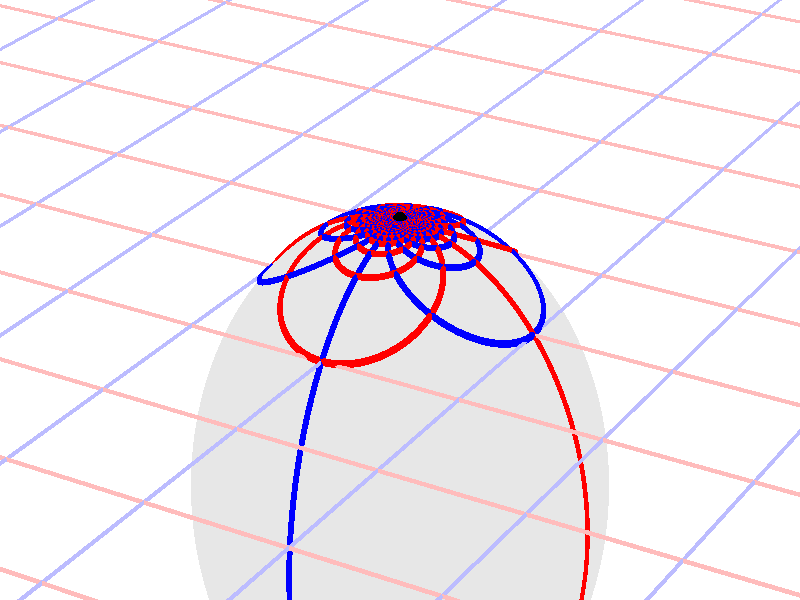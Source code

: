 #version 3.7;
global_settings{assumed_gamma 1.0}
camera{perspective location <16.275953626987476496879026, 9.396926207859083390872001, 6.840402866513374036117057> right <0.133333333333333331482962, -0.230940107675850353485814, -0.000000000000000000000000> up <-0.044429719908903583802662, -0.025651510749425152774217, 0.140953893117886280839102> direction <0.813797681349373802639491, 0.469846310392954158441370, 0.342020143325668712908083> sky <-0.296198132726023855010311, -0.171010071662834328698466, 0.939692620785908427905042> look_at <15.462155945638102139128023, 8.927079897466128954874875, 6.498382723187705600764730>}
light_source{<16.275953626987476496879026, 9.396926207859083390872001, 6.840402866513374036117057> rgb<1.0,1.0,1.0>}
background{rgb<1,1,1>}
union{object{sphere{<0.000000000000000000000000, 0.000000000000000000000000, -0.999980000199997332011037>,1.414199420449600674842827} pigment{rgbft<0.8,0.8,0.8,0.2,0.2>}}object{union{cylinder{<-50.000000000000000000000000, 50.000000000000000000000000, 0.000000000000000000000000>,<-50.000000000000000000000000, -50.000000000000000000000000, 0.000000000000000000000000>,0.010000000000000000208167}cylinder{<-49.000000000000000000000000, 50.000000000000000000000000, 0.000000000000000000000000>,<-49.000000000000000000000000, -50.000000000000000000000000, 0.000000000000000000000000>,0.010000000000000000208167}cylinder{<-48.000000000000000000000000, 50.000000000000000000000000, 0.000000000000000000000000>,<-48.000000000000000000000000, -50.000000000000000000000000, 0.000000000000000000000000>,0.010000000000000000208167}cylinder{<-47.000000000000000000000000, 50.000000000000000000000000, 0.000000000000000000000000>,<-47.000000000000000000000000, -50.000000000000000000000000, 0.000000000000000000000000>,0.010000000000000000208167}cylinder{<-46.000000000000000000000000, 50.000000000000000000000000, 0.000000000000000000000000>,<-46.000000000000000000000000, -50.000000000000000000000000, 0.000000000000000000000000>,0.010000000000000000208167}cylinder{<-45.000000000000000000000000, 50.000000000000000000000000, 0.000000000000000000000000>,<-45.000000000000000000000000, -50.000000000000000000000000, 0.000000000000000000000000>,0.010000000000000000208167}cylinder{<-44.000000000000000000000000, 50.000000000000000000000000, 0.000000000000000000000000>,<-44.000000000000000000000000, -50.000000000000000000000000, 0.000000000000000000000000>,0.010000000000000000208167}cylinder{<-43.000000000000000000000000, 50.000000000000000000000000, 0.000000000000000000000000>,<-43.000000000000000000000000, -50.000000000000000000000000, 0.000000000000000000000000>,0.010000000000000000208167}cylinder{<-42.000000000000000000000000, 50.000000000000000000000000, 0.000000000000000000000000>,<-42.000000000000000000000000, -50.000000000000000000000000, 0.000000000000000000000000>,0.010000000000000000208167}cylinder{<-41.000000000000000000000000, 50.000000000000000000000000, 0.000000000000000000000000>,<-41.000000000000000000000000, -50.000000000000000000000000, 0.000000000000000000000000>,0.010000000000000000208167}cylinder{<-40.000000000000000000000000, 50.000000000000000000000000, 0.000000000000000000000000>,<-40.000000000000000000000000, -50.000000000000000000000000, 0.000000000000000000000000>,0.010000000000000000208167}cylinder{<-39.000000000000000000000000, 50.000000000000000000000000, 0.000000000000000000000000>,<-39.000000000000000000000000, -50.000000000000000000000000, 0.000000000000000000000000>,0.010000000000000000208167}cylinder{<-38.000000000000000000000000, 50.000000000000000000000000, 0.000000000000000000000000>,<-38.000000000000000000000000, -50.000000000000000000000000, 0.000000000000000000000000>,0.010000000000000000208167}cylinder{<-37.000000000000000000000000, 50.000000000000000000000000, 0.000000000000000000000000>,<-37.000000000000000000000000, -50.000000000000000000000000, 0.000000000000000000000000>,0.010000000000000000208167}cylinder{<-36.000000000000000000000000, 50.000000000000000000000000, 0.000000000000000000000000>,<-36.000000000000000000000000, -50.000000000000000000000000, 0.000000000000000000000000>,0.010000000000000000208167}cylinder{<-35.000000000000000000000000, 50.000000000000000000000000, 0.000000000000000000000000>,<-35.000000000000000000000000, -50.000000000000000000000000, 0.000000000000000000000000>,0.010000000000000000208167}cylinder{<-34.000000000000000000000000, 50.000000000000000000000000, 0.000000000000000000000000>,<-34.000000000000000000000000, -50.000000000000000000000000, 0.000000000000000000000000>,0.010000000000000000208167}cylinder{<-33.000000000000000000000000, 50.000000000000000000000000, 0.000000000000000000000000>,<-33.000000000000000000000000, -50.000000000000000000000000, 0.000000000000000000000000>,0.010000000000000000208167}cylinder{<-32.000000000000000000000000, 50.000000000000000000000000, 0.000000000000000000000000>,<-32.000000000000000000000000, -50.000000000000000000000000, 0.000000000000000000000000>,0.010000000000000000208167}cylinder{<-31.000000000000000000000000, 50.000000000000000000000000, 0.000000000000000000000000>,<-31.000000000000000000000000, -50.000000000000000000000000, 0.000000000000000000000000>,0.010000000000000000208167}cylinder{<-30.000000000000000000000000, 50.000000000000000000000000, 0.000000000000000000000000>,<-30.000000000000000000000000, -50.000000000000000000000000, 0.000000000000000000000000>,0.010000000000000000208167}cylinder{<-29.000000000000000000000000, 50.000000000000000000000000, 0.000000000000000000000000>,<-29.000000000000000000000000, -50.000000000000000000000000, 0.000000000000000000000000>,0.010000000000000000208167}cylinder{<-28.000000000000000000000000, 50.000000000000000000000000, 0.000000000000000000000000>,<-28.000000000000000000000000, -50.000000000000000000000000, 0.000000000000000000000000>,0.010000000000000000208167}cylinder{<-27.000000000000000000000000, 50.000000000000000000000000, 0.000000000000000000000000>,<-27.000000000000000000000000, -50.000000000000000000000000, 0.000000000000000000000000>,0.010000000000000000208167}cylinder{<-26.000000000000000000000000, 50.000000000000000000000000, 0.000000000000000000000000>,<-26.000000000000000000000000, -50.000000000000000000000000, 0.000000000000000000000000>,0.010000000000000000208167}cylinder{<-25.000000000000000000000000, 50.000000000000000000000000, 0.000000000000000000000000>,<-25.000000000000000000000000, -50.000000000000000000000000, 0.000000000000000000000000>,0.010000000000000000208167}cylinder{<-24.000000000000000000000000, 50.000000000000000000000000, 0.000000000000000000000000>,<-24.000000000000000000000000, -50.000000000000000000000000, 0.000000000000000000000000>,0.010000000000000000208167}cylinder{<-23.000000000000000000000000, 50.000000000000000000000000, 0.000000000000000000000000>,<-23.000000000000000000000000, -50.000000000000000000000000, 0.000000000000000000000000>,0.010000000000000000208167}cylinder{<-22.000000000000000000000000, 50.000000000000000000000000, 0.000000000000000000000000>,<-22.000000000000000000000000, -50.000000000000000000000000, 0.000000000000000000000000>,0.010000000000000000208167}cylinder{<-21.000000000000000000000000, 50.000000000000000000000000, 0.000000000000000000000000>,<-21.000000000000000000000000, -50.000000000000000000000000, 0.000000000000000000000000>,0.010000000000000000208167}cylinder{<-20.000000000000000000000000, 50.000000000000000000000000, 0.000000000000000000000000>,<-20.000000000000000000000000, -50.000000000000000000000000, 0.000000000000000000000000>,0.010000000000000000208167}cylinder{<-19.000000000000000000000000, 50.000000000000000000000000, 0.000000000000000000000000>,<-19.000000000000000000000000, -50.000000000000000000000000, 0.000000000000000000000000>,0.010000000000000000208167}cylinder{<-18.000000000000000000000000, 50.000000000000000000000000, 0.000000000000000000000000>,<-18.000000000000000000000000, -50.000000000000000000000000, 0.000000000000000000000000>,0.010000000000000000208167}cylinder{<-17.000000000000000000000000, 50.000000000000000000000000, 0.000000000000000000000000>,<-17.000000000000000000000000, -50.000000000000000000000000, 0.000000000000000000000000>,0.010000000000000000208167}cylinder{<-16.000000000000000000000000, 50.000000000000000000000000, 0.000000000000000000000000>,<-16.000000000000000000000000, -50.000000000000000000000000, 0.000000000000000000000000>,0.010000000000000000208167}cylinder{<-15.000000000000000000000000, 50.000000000000000000000000, 0.000000000000000000000000>,<-15.000000000000000000000000, -50.000000000000000000000000, 0.000000000000000000000000>,0.010000000000000000208167}cylinder{<-14.000000000000000000000000, 50.000000000000000000000000, 0.000000000000000000000000>,<-14.000000000000000000000000, -50.000000000000000000000000, 0.000000000000000000000000>,0.010000000000000000208167}cylinder{<-13.000000000000000000000000, 50.000000000000000000000000, 0.000000000000000000000000>,<-13.000000000000000000000000, -50.000000000000000000000000, 0.000000000000000000000000>,0.010000000000000000208167}cylinder{<-12.000000000000000000000000, 50.000000000000000000000000, 0.000000000000000000000000>,<-12.000000000000000000000000, -50.000000000000000000000000, 0.000000000000000000000000>,0.010000000000000000208167}cylinder{<-11.000000000000000000000000, 50.000000000000000000000000, 0.000000000000000000000000>,<-11.000000000000000000000000, -50.000000000000000000000000, 0.000000000000000000000000>,0.010000000000000000208167}cylinder{<-10.000000000000000000000000, 50.000000000000000000000000, 0.000000000000000000000000>,<-10.000000000000000000000000, -50.000000000000000000000000, 0.000000000000000000000000>,0.010000000000000000208167}cylinder{<-9.000000000000000000000000, 50.000000000000000000000000, 0.000000000000000000000000>,<-9.000000000000000000000000, -50.000000000000000000000000, 0.000000000000000000000000>,0.010000000000000000208167}cylinder{<-8.000000000000000000000000, 50.000000000000000000000000, 0.000000000000000000000000>,<-8.000000000000000000000000, -50.000000000000000000000000, 0.000000000000000000000000>,0.010000000000000000208167}cylinder{<-7.000000000000000000000000, 50.000000000000000000000000, 0.000000000000000000000000>,<-7.000000000000000000000000, -50.000000000000000000000000, 0.000000000000000000000000>,0.010000000000000000208167}cylinder{<-6.000000000000000000000000, 50.000000000000000000000000, 0.000000000000000000000000>,<-6.000000000000000000000000, -50.000000000000000000000000, 0.000000000000000000000000>,0.010000000000000000208167}cylinder{<-5.000000000000000000000000, 50.000000000000000000000000, 0.000000000000000000000000>,<-5.000000000000000000000000, -50.000000000000000000000000, 0.000000000000000000000000>,0.010000000000000000208167}cylinder{<-4.000000000000000000000000, 50.000000000000000000000000, 0.000000000000000000000000>,<-4.000000000000000000000000, -50.000000000000000000000000, 0.000000000000000000000000>,0.010000000000000000208167}cylinder{<-3.000000000000000000000000, 50.000000000000000000000000, 0.000000000000000000000000>,<-3.000000000000000000000000, -50.000000000000000000000000, 0.000000000000000000000000>,0.010000000000000000208167}cylinder{<-2.000000000000000000000000, 50.000000000000000000000000, 0.000000000000000000000000>,<-2.000000000000000000000000, -50.000000000000000000000000, 0.000000000000000000000000>,0.010000000000000000208167}cylinder{<-1.000000000000000000000000, 50.000000000000000000000000, 0.000000000000000000000000>,<-1.000000000000000000000000, -50.000000000000000000000000, 0.000000000000000000000000>,0.010000000000000000208167}cylinder{<0.000000000000000000000000, 50.000000000000000000000000, 0.000000000000000000000000>,<0.000000000000000000000000, -50.000000000000000000000000, 0.000000000000000000000000>,0.010000000000000000208167}cylinder{<1.000000000000000000000000, 50.000000000000000000000000, 0.000000000000000000000000>,<1.000000000000000000000000, -50.000000000000000000000000, 0.000000000000000000000000>,0.010000000000000000208167}cylinder{<2.000000000000000000000000, 50.000000000000000000000000, 0.000000000000000000000000>,<2.000000000000000000000000, -50.000000000000000000000000, 0.000000000000000000000000>,0.010000000000000000208167}cylinder{<3.000000000000000000000000, 50.000000000000000000000000, 0.000000000000000000000000>,<3.000000000000000000000000, -50.000000000000000000000000, 0.000000000000000000000000>,0.010000000000000000208167}cylinder{<4.000000000000000000000000, 50.000000000000000000000000, 0.000000000000000000000000>,<4.000000000000000000000000, -50.000000000000000000000000, 0.000000000000000000000000>,0.010000000000000000208167}cylinder{<5.000000000000000000000000, 50.000000000000000000000000, 0.000000000000000000000000>,<5.000000000000000000000000, -50.000000000000000000000000, 0.000000000000000000000000>,0.010000000000000000208167}cylinder{<6.000000000000000000000000, 50.000000000000000000000000, 0.000000000000000000000000>,<6.000000000000000000000000, -50.000000000000000000000000, 0.000000000000000000000000>,0.010000000000000000208167}cylinder{<7.000000000000000000000000, 50.000000000000000000000000, 0.000000000000000000000000>,<7.000000000000000000000000, -50.000000000000000000000000, 0.000000000000000000000000>,0.010000000000000000208167}cylinder{<8.000000000000000000000000, 50.000000000000000000000000, 0.000000000000000000000000>,<8.000000000000000000000000, -50.000000000000000000000000, 0.000000000000000000000000>,0.010000000000000000208167}cylinder{<9.000000000000000000000000, 50.000000000000000000000000, 0.000000000000000000000000>,<9.000000000000000000000000, -50.000000000000000000000000, 0.000000000000000000000000>,0.010000000000000000208167}cylinder{<10.000000000000000000000000, 50.000000000000000000000000, 0.000000000000000000000000>,<10.000000000000000000000000, -50.000000000000000000000000, 0.000000000000000000000000>,0.010000000000000000208167}cylinder{<11.000000000000000000000000, 50.000000000000000000000000, 0.000000000000000000000000>,<11.000000000000000000000000, -50.000000000000000000000000, 0.000000000000000000000000>,0.010000000000000000208167}cylinder{<12.000000000000000000000000, 50.000000000000000000000000, 0.000000000000000000000000>,<12.000000000000000000000000, -50.000000000000000000000000, 0.000000000000000000000000>,0.010000000000000000208167}cylinder{<13.000000000000000000000000, 50.000000000000000000000000, 0.000000000000000000000000>,<13.000000000000000000000000, -50.000000000000000000000000, 0.000000000000000000000000>,0.010000000000000000208167}cylinder{<14.000000000000000000000000, 50.000000000000000000000000, 0.000000000000000000000000>,<14.000000000000000000000000, -50.000000000000000000000000, 0.000000000000000000000000>,0.010000000000000000208167}cylinder{<15.000000000000000000000000, 50.000000000000000000000000, 0.000000000000000000000000>,<15.000000000000000000000000, -50.000000000000000000000000, 0.000000000000000000000000>,0.010000000000000000208167}cylinder{<16.000000000000000000000000, 50.000000000000000000000000, 0.000000000000000000000000>,<16.000000000000000000000000, -50.000000000000000000000000, 0.000000000000000000000000>,0.010000000000000000208167}cylinder{<17.000000000000000000000000, 50.000000000000000000000000, 0.000000000000000000000000>,<17.000000000000000000000000, -50.000000000000000000000000, 0.000000000000000000000000>,0.010000000000000000208167}cylinder{<18.000000000000000000000000, 50.000000000000000000000000, 0.000000000000000000000000>,<18.000000000000000000000000, -50.000000000000000000000000, 0.000000000000000000000000>,0.010000000000000000208167}cylinder{<19.000000000000000000000000, 50.000000000000000000000000, 0.000000000000000000000000>,<19.000000000000000000000000, -50.000000000000000000000000, 0.000000000000000000000000>,0.010000000000000000208167}cylinder{<20.000000000000000000000000, 50.000000000000000000000000, 0.000000000000000000000000>,<20.000000000000000000000000, -50.000000000000000000000000, 0.000000000000000000000000>,0.010000000000000000208167}cylinder{<21.000000000000000000000000, 50.000000000000000000000000, 0.000000000000000000000000>,<21.000000000000000000000000, -50.000000000000000000000000, 0.000000000000000000000000>,0.010000000000000000208167}cylinder{<22.000000000000000000000000, 50.000000000000000000000000, 0.000000000000000000000000>,<22.000000000000000000000000, -50.000000000000000000000000, 0.000000000000000000000000>,0.010000000000000000208167}cylinder{<23.000000000000000000000000, 50.000000000000000000000000, 0.000000000000000000000000>,<23.000000000000000000000000, -50.000000000000000000000000, 0.000000000000000000000000>,0.010000000000000000208167}cylinder{<24.000000000000000000000000, 50.000000000000000000000000, 0.000000000000000000000000>,<24.000000000000000000000000, -50.000000000000000000000000, 0.000000000000000000000000>,0.010000000000000000208167}cylinder{<25.000000000000000000000000, 50.000000000000000000000000, 0.000000000000000000000000>,<25.000000000000000000000000, -50.000000000000000000000000, 0.000000000000000000000000>,0.010000000000000000208167}cylinder{<26.000000000000000000000000, 50.000000000000000000000000, 0.000000000000000000000000>,<26.000000000000000000000000, -50.000000000000000000000000, 0.000000000000000000000000>,0.010000000000000000208167}cylinder{<27.000000000000000000000000, 50.000000000000000000000000, 0.000000000000000000000000>,<27.000000000000000000000000, -50.000000000000000000000000, 0.000000000000000000000000>,0.010000000000000000208167}cylinder{<28.000000000000000000000000, 50.000000000000000000000000, 0.000000000000000000000000>,<28.000000000000000000000000, -50.000000000000000000000000, 0.000000000000000000000000>,0.010000000000000000208167}cylinder{<29.000000000000000000000000, 50.000000000000000000000000, 0.000000000000000000000000>,<29.000000000000000000000000, -50.000000000000000000000000, 0.000000000000000000000000>,0.010000000000000000208167}cylinder{<30.000000000000000000000000, 50.000000000000000000000000, 0.000000000000000000000000>,<30.000000000000000000000000, -50.000000000000000000000000, 0.000000000000000000000000>,0.010000000000000000208167}cylinder{<31.000000000000000000000000, 50.000000000000000000000000, 0.000000000000000000000000>,<31.000000000000000000000000, -50.000000000000000000000000, 0.000000000000000000000000>,0.010000000000000000208167}cylinder{<32.000000000000000000000000, 50.000000000000000000000000, 0.000000000000000000000000>,<32.000000000000000000000000, -50.000000000000000000000000, 0.000000000000000000000000>,0.010000000000000000208167}cylinder{<33.000000000000000000000000, 50.000000000000000000000000, 0.000000000000000000000000>,<33.000000000000000000000000, -50.000000000000000000000000, 0.000000000000000000000000>,0.010000000000000000208167}cylinder{<34.000000000000000000000000, 50.000000000000000000000000, 0.000000000000000000000000>,<34.000000000000000000000000, -50.000000000000000000000000, 0.000000000000000000000000>,0.010000000000000000208167}cylinder{<35.000000000000000000000000, 50.000000000000000000000000, 0.000000000000000000000000>,<35.000000000000000000000000, -50.000000000000000000000000, 0.000000000000000000000000>,0.010000000000000000208167}cylinder{<36.000000000000000000000000, 50.000000000000000000000000, 0.000000000000000000000000>,<36.000000000000000000000000, -50.000000000000000000000000, 0.000000000000000000000000>,0.010000000000000000208167}cylinder{<37.000000000000000000000000, 50.000000000000000000000000, 0.000000000000000000000000>,<37.000000000000000000000000, -50.000000000000000000000000, 0.000000000000000000000000>,0.010000000000000000208167}cylinder{<38.000000000000000000000000, 50.000000000000000000000000, 0.000000000000000000000000>,<38.000000000000000000000000, -50.000000000000000000000000, 0.000000000000000000000000>,0.010000000000000000208167}cylinder{<39.000000000000000000000000, 50.000000000000000000000000, 0.000000000000000000000000>,<39.000000000000000000000000, -50.000000000000000000000000, 0.000000000000000000000000>,0.010000000000000000208167}cylinder{<40.000000000000000000000000, 50.000000000000000000000000, 0.000000000000000000000000>,<40.000000000000000000000000, -50.000000000000000000000000, 0.000000000000000000000000>,0.010000000000000000208167}cylinder{<41.000000000000000000000000, 50.000000000000000000000000, 0.000000000000000000000000>,<41.000000000000000000000000, -50.000000000000000000000000, 0.000000000000000000000000>,0.010000000000000000208167}cylinder{<42.000000000000000000000000, 50.000000000000000000000000, 0.000000000000000000000000>,<42.000000000000000000000000, -50.000000000000000000000000, 0.000000000000000000000000>,0.010000000000000000208167}cylinder{<43.000000000000000000000000, 50.000000000000000000000000, 0.000000000000000000000000>,<43.000000000000000000000000, -50.000000000000000000000000, 0.000000000000000000000000>,0.010000000000000000208167}cylinder{<44.000000000000000000000000, 50.000000000000000000000000, 0.000000000000000000000000>,<44.000000000000000000000000, -50.000000000000000000000000, 0.000000000000000000000000>,0.010000000000000000208167}cylinder{<45.000000000000000000000000, 50.000000000000000000000000, 0.000000000000000000000000>,<45.000000000000000000000000, -50.000000000000000000000000, 0.000000000000000000000000>,0.010000000000000000208167}cylinder{<46.000000000000000000000000, 50.000000000000000000000000, 0.000000000000000000000000>,<46.000000000000000000000000, -50.000000000000000000000000, 0.000000000000000000000000>,0.010000000000000000208167}cylinder{<47.000000000000000000000000, 50.000000000000000000000000, 0.000000000000000000000000>,<47.000000000000000000000000, -50.000000000000000000000000, 0.000000000000000000000000>,0.010000000000000000208167}cylinder{<48.000000000000000000000000, 50.000000000000000000000000, 0.000000000000000000000000>,<48.000000000000000000000000, -50.000000000000000000000000, 0.000000000000000000000000>,0.010000000000000000208167}cylinder{<49.000000000000000000000000, 50.000000000000000000000000, 0.000000000000000000000000>,<49.000000000000000000000000, -50.000000000000000000000000, 0.000000000000000000000000>,0.010000000000000000208167}cylinder{<50.000000000000000000000000, 50.000000000000000000000000, 0.000000000000000000000000>,<50.000000000000000000000000, -50.000000000000000000000000, 0.000000000000000000000000>,0.010000000000000000208167}} pigment{rgb<1.0,0.5,0.5>}}object{union{cylinder{<50.000000000000000000000000, -50.000000000000000000000000, 0.000000000000000000000000>,<-50.000000000000000000000000, -50.000000000000000000000000, 0.000000000000000000000000>,0.010000000000000000208167}cylinder{<50.000000000000000000000000, -49.000000000000000000000000, 0.000000000000000000000000>,<-50.000000000000000000000000, -49.000000000000000000000000, 0.000000000000000000000000>,0.010000000000000000208167}cylinder{<50.000000000000000000000000, -48.000000000000000000000000, 0.000000000000000000000000>,<-50.000000000000000000000000, -48.000000000000000000000000, 0.000000000000000000000000>,0.010000000000000000208167}cylinder{<50.000000000000000000000000, -47.000000000000000000000000, 0.000000000000000000000000>,<-50.000000000000000000000000, -47.000000000000000000000000, 0.000000000000000000000000>,0.010000000000000000208167}cylinder{<50.000000000000000000000000, -46.000000000000000000000000, 0.000000000000000000000000>,<-50.000000000000000000000000, -46.000000000000000000000000, 0.000000000000000000000000>,0.010000000000000000208167}cylinder{<50.000000000000000000000000, -45.000000000000000000000000, 0.000000000000000000000000>,<-50.000000000000000000000000, -45.000000000000000000000000, 0.000000000000000000000000>,0.010000000000000000208167}cylinder{<50.000000000000000000000000, -44.000000000000000000000000, 0.000000000000000000000000>,<-50.000000000000000000000000, -44.000000000000000000000000, 0.000000000000000000000000>,0.010000000000000000208167}cylinder{<50.000000000000000000000000, -43.000000000000000000000000, 0.000000000000000000000000>,<-50.000000000000000000000000, -43.000000000000000000000000, 0.000000000000000000000000>,0.010000000000000000208167}cylinder{<50.000000000000000000000000, -42.000000000000000000000000, 0.000000000000000000000000>,<-50.000000000000000000000000, -42.000000000000000000000000, 0.000000000000000000000000>,0.010000000000000000208167}cylinder{<50.000000000000000000000000, -41.000000000000000000000000, 0.000000000000000000000000>,<-50.000000000000000000000000, -41.000000000000000000000000, 0.000000000000000000000000>,0.010000000000000000208167}cylinder{<50.000000000000000000000000, -40.000000000000000000000000, 0.000000000000000000000000>,<-50.000000000000000000000000, -40.000000000000000000000000, 0.000000000000000000000000>,0.010000000000000000208167}cylinder{<50.000000000000000000000000, -39.000000000000000000000000, 0.000000000000000000000000>,<-50.000000000000000000000000, -39.000000000000000000000000, 0.000000000000000000000000>,0.010000000000000000208167}cylinder{<50.000000000000000000000000, -38.000000000000000000000000, 0.000000000000000000000000>,<-50.000000000000000000000000, -38.000000000000000000000000, 0.000000000000000000000000>,0.010000000000000000208167}cylinder{<50.000000000000000000000000, -37.000000000000000000000000, 0.000000000000000000000000>,<-50.000000000000000000000000, -37.000000000000000000000000, 0.000000000000000000000000>,0.010000000000000000208167}cylinder{<50.000000000000000000000000, -36.000000000000000000000000, 0.000000000000000000000000>,<-50.000000000000000000000000, -36.000000000000000000000000, 0.000000000000000000000000>,0.010000000000000000208167}cylinder{<50.000000000000000000000000, -35.000000000000000000000000, 0.000000000000000000000000>,<-50.000000000000000000000000, -35.000000000000000000000000, 0.000000000000000000000000>,0.010000000000000000208167}cylinder{<50.000000000000000000000000, -34.000000000000000000000000, 0.000000000000000000000000>,<-50.000000000000000000000000, -34.000000000000000000000000, 0.000000000000000000000000>,0.010000000000000000208167}cylinder{<50.000000000000000000000000, -33.000000000000000000000000, 0.000000000000000000000000>,<-50.000000000000000000000000, -33.000000000000000000000000, 0.000000000000000000000000>,0.010000000000000000208167}cylinder{<50.000000000000000000000000, -32.000000000000000000000000, 0.000000000000000000000000>,<-50.000000000000000000000000, -32.000000000000000000000000, 0.000000000000000000000000>,0.010000000000000000208167}cylinder{<50.000000000000000000000000, -31.000000000000000000000000, 0.000000000000000000000000>,<-50.000000000000000000000000, -31.000000000000000000000000, 0.000000000000000000000000>,0.010000000000000000208167}cylinder{<50.000000000000000000000000, -30.000000000000000000000000, 0.000000000000000000000000>,<-50.000000000000000000000000, -30.000000000000000000000000, 0.000000000000000000000000>,0.010000000000000000208167}cylinder{<50.000000000000000000000000, -29.000000000000000000000000, 0.000000000000000000000000>,<-50.000000000000000000000000, -29.000000000000000000000000, 0.000000000000000000000000>,0.010000000000000000208167}cylinder{<50.000000000000000000000000, -28.000000000000000000000000, 0.000000000000000000000000>,<-50.000000000000000000000000, -28.000000000000000000000000, 0.000000000000000000000000>,0.010000000000000000208167}cylinder{<50.000000000000000000000000, -27.000000000000000000000000, 0.000000000000000000000000>,<-50.000000000000000000000000, -27.000000000000000000000000, 0.000000000000000000000000>,0.010000000000000000208167}cylinder{<50.000000000000000000000000, -26.000000000000000000000000, 0.000000000000000000000000>,<-50.000000000000000000000000, -26.000000000000000000000000, 0.000000000000000000000000>,0.010000000000000000208167}cylinder{<50.000000000000000000000000, -25.000000000000000000000000, 0.000000000000000000000000>,<-50.000000000000000000000000, -25.000000000000000000000000, 0.000000000000000000000000>,0.010000000000000000208167}cylinder{<50.000000000000000000000000, -24.000000000000000000000000, 0.000000000000000000000000>,<-50.000000000000000000000000, -24.000000000000000000000000, 0.000000000000000000000000>,0.010000000000000000208167}cylinder{<50.000000000000000000000000, -23.000000000000000000000000, 0.000000000000000000000000>,<-50.000000000000000000000000, -23.000000000000000000000000, 0.000000000000000000000000>,0.010000000000000000208167}cylinder{<50.000000000000000000000000, -22.000000000000000000000000, 0.000000000000000000000000>,<-50.000000000000000000000000, -22.000000000000000000000000, 0.000000000000000000000000>,0.010000000000000000208167}cylinder{<50.000000000000000000000000, -21.000000000000000000000000, 0.000000000000000000000000>,<-50.000000000000000000000000, -21.000000000000000000000000, 0.000000000000000000000000>,0.010000000000000000208167}cylinder{<50.000000000000000000000000, -20.000000000000000000000000, 0.000000000000000000000000>,<-50.000000000000000000000000, -20.000000000000000000000000, 0.000000000000000000000000>,0.010000000000000000208167}cylinder{<50.000000000000000000000000, -19.000000000000000000000000, 0.000000000000000000000000>,<-50.000000000000000000000000, -19.000000000000000000000000, 0.000000000000000000000000>,0.010000000000000000208167}cylinder{<50.000000000000000000000000, -18.000000000000000000000000, 0.000000000000000000000000>,<-50.000000000000000000000000, -18.000000000000000000000000, 0.000000000000000000000000>,0.010000000000000000208167}cylinder{<50.000000000000000000000000, -17.000000000000000000000000, 0.000000000000000000000000>,<-50.000000000000000000000000, -17.000000000000000000000000, 0.000000000000000000000000>,0.010000000000000000208167}cylinder{<50.000000000000000000000000, -16.000000000000000000000000, 0.000000000000000000000000>,<-50.000000000000000000000000, -16.000000000000000000000000, 0.000000000000000000000000>,0.010000000000000000208167}cylinder{<50.000000000000000000000000, -15.000000000000000000000000, 0.000000000000000000000000>,<-50.000000000000000000000000, -15.000000000000000000000000, 0.000000000000000000000000>,0.010000000000000000208167}cylinder{<50.000000000000000000000000, -14.000000000000000000000000, 0.000000000000000000000000>,<-50.000000000000000000000000, -14.000000000000000000000000, 0.000000000000000000000000>,0.010000000000000000208167}cylinder{<50.000000000000000000000000, -13.000000000000000000000000, 0.000000000000000000000000>,<-50.000000000000000000000000, -13.000000000000000000000000, 0.000000000000000000000000>,0.010000000000000000208167}cylinder{<50.000000000000000000000000, -12.000000000000000000000000, 0.000000000000000000000000>,<-50.000000000000000000000000, -12.000000000000000000000000, 0.000000000000000000000000>,0.010000000000000000208167}cylinder{<50.000000000000000000000000, -11.000000000000000000000000, 0.000000000000000000000000>,<-50.000000000000000000000000, -11.000000000000000000000000, 0.000000000000000000000000>,0.010000000000000000208167}cylinder{<50.000000000000000000000000, -10.000000000000000000000000, 0.000000000000000000000000>,<-50.000000000000000000000000, -10.000000000000000000000000, 0.000000000000000000000000>,0.010000000000000000208167}cylinder{<50.000000000000000000000000, -9.000000000000000000000000, 0.000000000000000000000000>,<-50.000000000000000000000000, -9.000000000000000000000000, 0.000000000000000000000000>,0.010000000000000000208167}cylinder{<50.000000000000000000000000, -8.000000000000000000000000, 0.000000000000000000000000>,<-50.000000000000000000000000, -8.000000000000000000000000, 0.000000000000000000000000>,0.010000000000000000208167}cylinder{<50.000000000000000000000000, -7.000000000000000000000000, 0.000000000000000000000000>,<-50.000000000000000000000000, -7.000000000000000000000000, 0.000000000000000000000000>,0.010000000000000000208167}cylinder{<50.000000000000000000000000, -6.000000000000000000000000, 0.000000000000000000000000>,<-50.000000000000000000000000, -6.000000000000000000000000, 0.000000000000000000000000>,0.010000000000000000208167}cylinder{<50.000000000000000000000000, -5.000000000000000000000000, 0.000000000000000000000000>,<-50.000000000000000000000000, -5.000000000000000000000000, 0.000000000000000000000000>,0.010000000000000000208167}cylinder{<50.000000000000000000000000, -4.000000000000000000000000, 0.000000000000000000000000>,<-50.000000000000000000000000, -4.000000000000000000000000, 0.000000000000000000000000>,0.010000000000000000208167}cylinder{<50.000000000000000000000000, -3.000000000000000000000000, 0.000000000000000000000000>,<-50.000000000000000000000000, -3.000000000000000000000000, 0.000000000000000000000000>,0.010000000000000000208167}cylinder{<50.000000000000000000000000, -2.000000000000000000000000, 0.000000000000000000000000>,<-50.000000000000000000000000, -2.000000000000000000000000, 0.000000000000000000000000>,0.010000000000000000208167}cylinder{<50.000000000000000000000000, -1.000000000000000000000000, 0.000000000000000000000000>,<-50.000000000000000000000000, -1.000000000000000000000000, 0.000000000000000000000000>,0.010000000000000000208167}cylinder{<50.000000000000000000000000, 0.000000000000000000000000, 0.000000000000000000000000>,<-50.000000000000000000000000, 0.000000000000000000000000, 0.000000000000000000000000>,0.010000000000000000208167}cylinder{<50.000000000000000000000000, 1.000000000000000000000000, 0.000000000000000000000000>,<-50.000000000000000000000000, 1.000000000000000000000000, 0.000000000000000000000000>,0.010000000000000000208167}cylinder{<50.000000000000000000000000, 2.000000000000000000000000, 0.000000000000000000000000>,<-50.000000000000000000000000, 2.000000000000000000000000, 0.000000000000000000000000>,0.010000000000000000208167}cylinder{<50.000000000000000000000000, 3.000000000000000000000000, 0.000000000000000000000000>,<-50.000000000000000000000000, 3.000000000000000000000000, 0.000000000000000000000000>,0.010000000000000000208167}cylinder{<50.000000000000000000000000, 4.000000000000000000000000, 0.000000000000000000000000>,<-50.000000000000000000000000, 4.000000000000000000000000, 0.000000000000000000000000>,0.010000000000000000208167}cylinder{<50.000000000000000000000000, 5.000000000000000000000000, 0.000000000000000000000000>,<-50.000000000000000000000000, 5.000000000000000000000000, 0.000000000000000000000000>,0.010000000000000000208167}cylinder{<50.000000000000000000000000, 6.000000000000000000000000, 0.000000000000000000000000>,<-50.000000000000000000000000, 6.000000000000000000000000, 0.000000000000000000000000>,0.010000000000000000208167}cylinder{<50.000000000000000000000000, 7.000000000000000000000000, 0.000000000000000000000000>,<-50.000000000000000000000000, 7.000000000000000000000000, 0.000000000000000000000000>,0.010000000000000000208167}cylinder{<50.000000000000000000000000, 8.000000000000000000000000, 0.000000000000000000000000>,<-50.000000000000000000000000, 8.000000000000000000000000, 0.000000000000000000000000>,0.010000000000000000208167}cylinder{<50.000000000000000000000000, 9.000000000000000000000000, 0.000000000000000000000000>,<-50.000000000000000000000000, 9.000000000000000000000000, 0.000000000000000000000000>,0.010000000000000000208167}cylinder{<50.000000000000000000000000, 10.000000000000000000000000, 0.000000000000000000000000>,<-50.000000000000000000000000, 10.000000000000000000000000, 0.000000000000000000000000>,0.010000000000000000208167}cylinder{<50.000000000000000000000000, 11.000000000000000000000000, 0.000000000000000000000000>,<-50.000000000000000000000000, 11.000000000000000000000000, 0.000000000000000000000000>,0.010000000000000000208167}cylinder{<50.000000000000000000000000, 12.000000000000000000000000, 0.000000000000000000000000>,<-50.000000000000000000000000, 12.000000000000000000000000, 0.000000000000000000000000>,0.010000000000000000208167}cylinder{<50.000000000000000000000000, 13.000000000000000000000000, 0.000000000000000000000000>,<-50.000000000000000000000000, 13.000000000000000000000000, 0.000000000000000000000000>,0.010000000000000000208167}cylinder{<50.000000000000000000000000, 14.000000000000000000000000, 0.000000000000000000000000>,<-50.000000000000000000000000, 14.000000000000000000000000, 0.000000000000000000000000>,0.010000000000000000208167}cylinder{<50.000000000000000000000000, 15.000000000000000000000000, 0.000000000000000000000000>,<-50.000000000000000000000000, 15.000000000000000000000000, 0.000000000000000000000000>,0.010000000000000000208167}cylinder{<50.000000000000000000000000, 16.000000000000000000000000, 0.000000000000000000000000>,<-50.000000000000000000000000, 16.000000000000000000000000, 0.000000000000000000000000>,0.010000000000000000208167}cylinder{<50.000000000000000000000000, 17.000000000000000000000000, 0.000000000000000000000000>,<-50.000000000000000000000000, 17.000000000000000000000000, 0.000000000000000000000000>,0.010000000000000000208167}cylinder{<50.000000000000000000000000, 18.000000000000000000000000, 0.000000000000000000000000>,<-50.000000000000000000000000, 18.000000000000000000000000, 0.000000000000000000000000>,0.010000000000000000208167}cylinder{<50.000000000000000000000000, 19.000000000000000000000000, 0.000000000000000000000000>,<-50.000000000000000000000000, 19.000000000000000000000000, 0.000000000000000000000000>,0.010000000000000000208167}cylinder{<50.000000000000000000000000, 20.000000000000000000000000, 0.000000000000000000000000>,<-50.000000000000000000000000, 20.000000000000000000000000, 0.000000000000000000000000>,0.010000000000000000208167}cylinder{<50.000000000000000000000000, 21.000000000000000000000000, 0.000000000000000000000000>,<-50.000000000000000000000000, 21.000000000000000000000000, 0.000000000000000000000000>,0.010000000000000000208167}cylinder{<50.000000000000000000000000, 22.000000000000000000000000, 0.000000000000000000000000>,<-50.000000000000000000000000, 22.000000000000000000000000, 0.000000000000000000000000>,0.010000000000000000208167}cylinder{<50.000000000000000000000000, 23.000000000000000000000000, 0.000000000000000000000000>,<-50.000000000000000000000000, 23.000000000000000000000000, 0.000000000000000000000000>,0.010000000000000000208167}cylinder{<50.000000000000000000000000, 24.000000000000000000000000, 0.000000000000000000000000>,<-50.000000000000000000000000, 24.000000000000000000000000, 0.000000000000000000000000>,0.010000000000000000208167}cylinder{<50.000000000000000000000000, 25.000000000000000000000000, 0.000000000000000000000000>,<-50.000000000000000000000000, 25.000000000000000000000000, 0.000000000000000000000000>,0.010000000000000000208167}cylinder{<50.000000000000000000000000, 26.000000000000000000000000, 0.000000000000000000000000>,<-50.000000000000000000000000, 26.000000000000000000000000, 0.000000000000000000000000>,0.010000000000000000208167}cylinder{<50.000000000000000000000000, 27.000000000000000000000000, 0.000000000000000000000000>,<-50.000000000000000000000000, 27.000000000000000000000000, 0.000000000000000000000000>,0.010000000000000000208167}cylinder{<50.000000000000000000000000, 28.000000000000000000000000, 0.000000000000000000000000>,<-50.000000000000000000000000, 28.000000000000000000000000, 0.000000000000000000000000>,0.010000000000000000208167}cylinder{<50.000000000000000000000000, 29.000000000000000000000000, 0.000000000000000000000000>,<-50.000000000000000000000000, 29.000000000000000000000000, 0.000000000000000000000000>,0.010000000000000000208167}cylinder{<50.000000000000000000000000, 30.000000000000000000000000, 0.000000000000000000000000>,<-50.000000000000000000000000, 30.000000000000000000000000, 0.000000000000000000000000>,0.010000000000000000208167}cylinder{<50.000000000000000000000000, 31.000000000000000000000000, 0.000000000000000000000000>,<-50.000000000000000000000000, 31.000000000000000000000000, 0.000000000000000000000000>,0.010000000000000000208167}cylinder{<50.000000000000000000000000, 32.000000000000000000000000, 0.000000000000000000000000>,<-50.000000000000000000000000, 32.000000000000000000000000, 0.000000000000000000000000>,0.010000000000000000208167}cylinder{<50.000000000000000000000000, 33.000000000000000000000000, 0.000000000000000000000000>,<-50.000000000000000000000000, 33.000000000000000000000000, 0.000000000000000000000000>,0.010000000000000000208167}cylinder{<50.000000000000000000000000, 34.000000000000000000000000, 0.000000000000000000000000>,<-50.000000000000000000000000, 34.000000000000000000000000, 0.000000000000000000000000>,0.010000000000000000208167}cylinder{<50.000000000000000000000000, 35.000000000000000000000000, 0.000000000000000000000000>,<-50.000000000000000000000000, 35.000000000000000000000000, 0.000000000000000000000000>,0.010000000000000000208167}cylinder{<50.000000000000000000000000, 36.000000000000000000000000, 0.000000000000000000000000>,<-50.000000000000000000000000, 36.000000000000000000000000, 0.000000000000000000000000>,0.010000000000000000208167}cylinder{<50.000000000000000000000000, 37.000000000000000000000000, 0.000000000000000000000000>,<-50.000000000000000000000000, 37.000000000000000000000000, 0.000000000000000000000000>,0.010000000000000000208167}cylinder{<50.000000000000000000000000, 38.000000000000000000000000, 0.000000000000000000000000>,<-50.000000000000000000000000, 38.000000000000000000000000, 0.000000000000000000000000>,0.010000000000000000208167}cylinder{<50.000000000000000000000000, 39.000000000000000000000000, 0.000000000000000000000000>,<-50.000000000000000000000000, 39.000000000000000000000000, 0.000000000000000000000000>,0.010000000000000000208167}cylinder{<50.000000000000000000000000, 40.000000000000000000000000, 0.000000000000000000000000>,<-50.000000000000000000000000, 40.000000000000000000000000, 0.000000000000000000000000>,0.010000000000000000208167}cylinder{<50.000000000000000000000000, 41.000000000000000000000000, 0.000000000000000000000000>,<-50.000000000000000000000000, 41.000000000000000000000000, 0.000000000000000000000000>,0.010000000000000000208167}cylinder{<50.000000000000000000000000, 42.000000000000000000000000, 0.000000000000000000000000>,<-50.000000000000000000000000, 42.000000000000000000000000, 0.000000000000000000000000>,0.010000000000000000208167}cylinder{<50.000000000000000000000000, 43.000000000000000000000000, 0.000000000000000000000000>,<-50.000000000000000000000000, 43.000000000000000000000000, 0.000000000000000000000000>,0.010000000000000000208167}cylinder{<50.000000000000000000000000, 44.000000000000000000000000, 0.000000000000000000000000>,<-50.000000000000000000000000, 44.000000000000000000000000, 0.000000000000000000000000>,0.010000000000000000208167}cylinder{<50.000000000000000000000000, 45.000000000000000000000000, 0.000000000000000000000000>,<-50.000000000000000000000000, 45.000000000000000000000000, 0.000000000000000000000000>,0.010000000000000000208167}cylinder{<50.000000000000000000000000, 46.000000000000000000000000, 0.000000000000000000000000>,<-50.000000000000000000000000, 46.000000000000000000000000, 0.000000000000000000000000>,0.010000000000000000208167}cylinder{<50.000000000000000000000000, 47.000000000000000000000000, 0.000000000000000000000000>,<-50.000000000000000000000000, 47.000000000000000000000000, 0.000000000000000000000000>,0.010000000000000000208167}cylinder{<50.000000000000000000000000, 48.000000000000000000000000, 0.000000000000000000000000>,<-50.000000000000000000000000, 48.000000000000000000000000, 0.000000000000000000000000>,0.010000000000000000208167}cylinder{<50.000000000000000000000000, 49.000000000000000000000000, 0.000000000000000000000000>,<-50.000000000000000000000000, 49.000000000000000000000000, 0.000000000000000000000000>,0.010000000000000000208167}cylinder{<50.000000000000000000000000, 50.000000000000000000000000, 0.000000000000000000000000>,<-50.000000000000000000000000, 50.000000000000000000000000, 0.000000000000000000000000>,0.010000000000000000208167}} pigment{rgb<0.5,0.5,1.0>}}sphere{<0.000000000000000000000000, 0.000000000000000000000000, 0.414219420249603564876395>,0.050000000000000002775558}object{union{object{torus{0.011715375268512977571800,0.020000000000000000416334} matrix <0.999965686220726457378305, -0.000000000000000000000000, 0.008284104122467706582400, 0.008284104122467706582400, 0.000000000000000000000000, -0.999965686220726457378305, 0.000000000000000000000000, 1.000000000000000000000000, 0.000000000000000000000000, -0.011714973269727138246998, 0.000000000000000000000000, 0.414122368860659395561896>}object{torus{0.011954447646217261982948,0.020000000000000000416334} matrix <0.999964271442357777175403, -0.000000000000000000000000, 0.008453155550121032452138, 0.008453155550121032452138, 0.000000000000000000000000, -0.999964271442357777175403, 0.000000000000000000000000, 1.000000000000000000000000, 0.000000000000000000000000, -0.011954020531059438708921, 0.000000000000000000000000, 0.414118367444651025444102>}object{torus{0.012203480282746138191330,0.020000000000000000416334} matrix <0.999962767329434676355504, -0.000000000000000000000000, 0.008629249959233496747313, 0.008629249959233496747313, 0.000000000000000000000000, -0.999962767329434676355504, 0.000000000000000000000000, 1.000000000000000000000000, 0.000000000000000000000000, -0.012203025914602523213648, 0.000000000000000000000000, 0.414114113368072189746982>}object{torus{0.012463108843569294797993,0.020000000000000000416334} matrix <0.999961166198733653054376, -0.000000000000000000000000, 0.008812836913782918363269, 0.008812836913782918363269, 0.000000000000000000000000, -0.999961166198733653054376, 0.000000000000000000000000, 1.000000000000000000000000, 0.000000000000000000000000, -0.012462624853675864644575, 0.000000000000000000000000, 0.414109584904166938557069>}object{torus{0.012734024258618772268425,0.020000000000000000416334} matrix <0.999959459523962368443506, -0.000000000000000000000000, 0.009004404952304909115490, 0.009004404952304909115490, 0.000000000000000000000000, -0.999959459523962368443506, 0.000000000000000000000000, 1.000000000000000000000000, 0.000000000000000000000000, -0.012733508015219899278669, 0.000000000000000000000000, 0.414104757938676959483359>}object{torus{0.013016978861397887276552,0.020000000000000000416334} matrix <0.999957637820860001376388, -0.000000000000000000000000, 0.009204486065274615144705, 0.009204486065274615144705, 0.000000000000000000000000, -0.999957637820860001376388, 0.000000000000000000000000, 1.000000000000000000000000, 0.000000000000000000000000, -0.013016427433817702799534, 0.000000000000000000000000, 0.414099605648974855576228>}object{torus{0.013312793364847780308580,0.020000000000000000416334} matrix <0.999955690515504036497418, -0.000000000000000000000000, 0.009413660587765607795641, 0.009413660587765607795641, 0.000000000000000000000000, -0.999955690515504036497418, 0.000000000000000000000000, 1.000000000000000000000000, 0.000000000000000000000000, -0.013312203481833696089298, 0.000000000000000000000000, 0.414094098131089549674755>}object{torus{0.013622364810335508417127,0.020000000000000000416334} matrix <0.999953605790205757308797, -0.000000000000000000000000, 0.009632562855533655099549, 0.009632562855533655099549, 0.000000000000000000000000, -0.999953605790205757308797, 0.000000000000000000000000, 1.000000000000000000000000, 0.000000000000000000000000, -0.013621732811487633277303, 0.000000000000000000000000, 0.414088201964315838488062>}object{torus{0.013946675651910522483745,0.020000000000000000416334} matrix <0.999951370404595030194628, -0.000000000000000000000000, 0.009861887546132120166420, 0.009861887546132120166420, 0.000000000000000000000000, -0.999951370404595030194628, 0.000000000000000000000000, 1.000000000000000000000000, 0.000000000000000000000000, -0.013945997430728671387379, 0.000000000000000000000000, 0.414081879702646593610638>}object{torus{0.014286804169465384603543,0.020000000000000000416334} matrix <0.999948969484076854996601, -0.000000000000000000000000, 0.010102397128039487805840, 0.010102397128039487805840, 0.000000000000000000000000, -0.999948969484076854996601, 0.000000000000000000000000, 1.000000000000000000000000, 0.000000000000000000000000, -0.014286075106471498794014, 0.000000000000000000000000, 0.414075089280065367081107>}object{torus{0.014643936443273282421718,0.020000000000000000416334} matrix <0.999946386271928666644726, -0.000000000000000000000000, 0.010354930309329298324106, 0.010354930309329298324106, 0.000000000000000000000000, -0.999946386271928666644726, 0.000000000000000000000000, 1.000000000000000000000000, 0.000000000000000000000000, -0.014643151327255327087684, 0.000000000000000000000000, 0.414067783308326164970481>}object{torus{0.015019380170248992564797,0.020000000000000000416334} matrix <0.999943601836528306314733, -0.000000000000000000000000, 0.010620411771238796524996, 0.010620411771238796524996, 0.000000000000000000000000, -0.999943601836528306314733, 0.000000000000000000000000, 1.000000000000000000000000, 0.000000000000000000000000, -0.015018533104798687666248, 0.000000000000000000000000, 0.414059908247702723738115>}object{torus{0.015414580660693970662334,0.020000000000000000416334} matrix <0.999940594723253473041780, -0.000000000000000000000000, 0.010899863508604282907877, 0.010899863508604282907877, 0.000000000000000000000000, -0.999940594723253473041780, 0.000000000000000000000000, 1.000000000000000000000000, 0.000000000000000000000000, -0.015413664953262413981339, 0.000000000000000000000000, 0.414051403424290476174008>}object{torus{0.015831139428158228638077,0.020000000000000000416334} matrix <0.999937340539793328986207, -0.000000000000000000000000, 0.011194417993151448142974, 0.011194417993151448142974, 0.000000000000000000000000, -0.999937340539793328986207, 0.000000000000000000000000, 1.000000000000000000000000, 0.000000000000000000000000, -0.015830147457517068643185, 0.000000000000000000000000, 0.414042199857770243376365>}object{torus{0.016270835876301154021562,0.020000000000000000416334} matrix <0.999933811460772425938615, -0.000000000000000000000000, 0.011505333438565910550433, 0.011505333438565910550433, 0.000000000000000000000000, -0.999933811460772425938615, 0.000000000000000000000000, 1.000000000000000000000000, 0.000000000000000000000000, -0.016269758933439664588816, 0.000000000000000000000000, 0.414032218857608103057544>}object{torus{0.016735652701707376399654,0.020000000000000000416334} matrix <0.999929975630075018599996, -0.000000000000000000000000, 0.011834011848819426387935, 0.011834011848819426387935, 0.000000000000000000000000, -0.999929975630075018599996, 0.000000000000000000000000, 1.000000000000000000000000, 0.000000000000000000000000, -0.016734480798174869442541, 0.000000000000000000000000, 0.414021370337173177933465>}object{torus{0.017227805777551896682098,0.020000000000000000416334} matrix <0.999925796439977143670319, -0.000000000000000000000000, 0.012182020106603000733636, 0.012182020106603000733636, 0.000000000000000000000000, -0.999925796439977143670319, 0.000000000000000000000000, 1.000000000000000000000000, 0.000000000000000000000000, -0.017226527413033904112538, 0.000000000000000000000000, 0.414009550773182244398640>}object{torus{0.017749779467769056379156,0.020000000000000000416334} matrix <0.999921231654714026682029, -0.000000000000000000000000, 0.012551114935339903119771, 0.012551114935339903119771, 0.000000000000000000000000, -0.999921231654714026682029, 0.000000000000000000000000, 1.000000000000000000000000, 0.000000000000000000000000, -0.017748381347015354525531, 0.000000000000000000000000, 0.413996640727420317507068>}object{torus{0.018304368559163512047983,0.020000000000000000416334} matrix <0.999916232339137289741871, -0.000000000000000000000000, 0.012943272565493690526295, 0.012943272565493690526295, 0.000000000000000000000000, -0.999916232339137289741871, 0.000000000000000000000000, 1.000000000000000000000000, 0.000000000000000000000000, -0.018302835245015802723145, 0.000000000000000000000000, 0.413982501818237480506468>}object{torus{0.018894728304687448405819,0.020000000000000000416334} matrix <0.999910741541966463508118, -0.000000000000000000000000, 0.013360724119411578753036, 0.013360724119411578753036, 0.000000000000000000000000, -0.999910741541966463508118, 0.000000000000000000000000, 1.000000000000000000000000, 0.000000000000000000000000, -0.018893041790369394239413, 0.000000000000000000000000, 0.413966972997459992100744>}object{torus{0.019524434469386470897279,0.020000000000000000416334} matrix <0.999904692666884198359867, -0.000000000000000000000000, 0.013805998071273833938122, 0.013805998071273833938122, 0.000000000000000000000000, -0.999904692666884198359867, 0.000000000000000000000000, 1.000000000000000000000000, 0.000000000000000000000000, -0.019522573647605533098126, 0.000000000000000000000000, 0.413949865945032358105493>}object{torus{0.020197555791465635066650,0.020000000000000000416334} matrix <0.999898007444059766513078, -0.000000000000000000000000, 0.014281971481526848852250, 0.014281971481526848852250, 0.000000000000000000000000, -0.999898007444059766513078, 0.000000000000000000000000, 1.000000000000000000000000, 0.000000000000000000000000, -0.020195495791124871282074, 0.000000000000000000000000, 0.413930959333797421351164>}object{torus{0.020918741959991469375746,0.020000000000000000416334} matrix <0.999890593385819981264717, -0.000000000000000000000000, 0.014791932211610195335716, 0.014791932211610195335716, 0.000000000000000000000000, -0.999890593385819981264717, 0.000000000000000000000000, 1.000000000000000000000000, 0.000000000000000000000000, -0.020916453311258402514294, 0.000000000000000000000000, 0.413909991636600915754229>}object{torus{0.021693331128626997666986,0.020000000000000000416334} matrix <0.999882340571227490322315, -0.000000000000000000000000, 0.015339654944100477793056, 0.015339654944100477793056, 0.000000000000000000000000, -0.999882340571227490322315, 0.000000000000000000000000, 1.000000000000000000000000, 0.000000000000000000000000, -0.021690778703674258587331, 0.000000000000000000000000, 0.413886652035610091981965>}object{torus{0.022527482220357789022280,0.020000000000000000416334} matrix <0.999873117549176848584125, -0.000000000000000000000000, 0.015929494734298596525512, 0.015929494734298596525512, 0.000000000000000000000000, -0.999873117549176848584125, 0.000000000000000000000000, 1.000000000000000000000000, 0.000000000000000000000000, -0.022524623878197452819805, 0.000000000000000000000000, 0.413860568840218989716817>}object{torus{0.023428338957977107304131,0.020000000000000000416334} matrix <0.999862766072441400133641, -0.000000000000000000000000, 0.016566503009583830041684, 0.016566503009583830041684, 0.000000000000000000000000, -0.999862766072441400133641, 0.000000000000000000000000, 1.000000000000000000000000, 0.000000000000000000000000, -0.023425123795002233267892, 0.000000000000000000000000, 0.413831294601649912756614>}object{torus{0.024404234863962176449448,0.020000000000000000416334} matrix <0.999851094265849171804916, -0.000000000000000000000000, 0.017256572527138469563823, 0.017256572527138469563823, 0.000000000000000000000000, -0.999851094265849171804916, 0.000000000000000000000000, 1.000000000000000000000000, 0.000000000000000000000000, -0.024400600933457371882751, 0.000000000000000000000000, 0.413798286800804548946076>}object{torus{0.025464951684539723075762,0.020000000000000000416334} matrix <0.999837867673173286142685, -0.000000000000000000000000, 0.018006620081572433794692, 0.018006620081572433794692, 0.000000000000000000000000, -0.999837867673173286142685, 0.000000000000000000000000, 1.000000000000000000000000, 0.000000000000000000000000, -0.025460822992668476205669, 0.000000000000000000000000, 0.413760882539205843144714>}object{torus{0.026622048215555239175645,0.020000000000000000416334} matrix <0.999822797393146944777698, -0.000000000000000000000000, 0.018824819067983618314788, 0.018824819067983618314788, 0.000000000000000000000000, -0.999822797393146944777698, 0.000000000000000000000000, 1.000000000000000000000000, 0.000000000000000000000000, -0.026617330719209585793150, 0.000000000000000000000000, 0.413718265008756524991895>}object{torus{0.027889282965859730351044,0.020000000000000000416334} matrix <0.999805524174435134021621, -0.000000000000000000000000, 0.019720898313296247178483, 0.019720898313296247178483, 0.000000000000000000000000, -0.999805524174435134021621, 0.000000000000000000000000, 1.000000000000000000000000, 0.000000000000000000000000, -0.027883859174526261920368, 0.000000000000000000000000, 0.413669418536196376035008>}object{torus{0.029283163452818374017372,0.020000000000000000416334} matrix <0.999785596812662658017246, -0.000000000000000000000000, 0.020706530514500772616193, 0.020706530514500772616193, 0.000000000000000000000000, -0.999785596812662658017246, 0.000000000000000000000000, 1.000000000000000000000000, 0.000000000000000000000000, -0.029276885049242636765987, 0.000000000000000000000000, 0.413613067532029865525089>}object{torus{0.030823668708215828243580,0.020000000000000000416334} matrix <0.999762442394562578229511, -0.000000000000000000000000, 0.021795843118794927528725, 0.021795843118794927528725, 0.000000000000000000000000, -0.999762442394562578229511, 0.000000000000000000000000, 1.000000000000000000000000, 0.000000000000000000000000, -0.030816346311286380021954, 0.000000000000000000000000, 0.413547592402038088899019>}object{torus{0.032535212233124721770139,0.020000000000000000416334} matrix <0.999735324671991110179192, -0.000000000000000000000000, 0.023006099256255400919979, 0.023006099256255400919979, 0.000000000000000000000000, -0.999735324671991110179192, 0.000000000000000000000000, 1.000000000000000000000000, 0.000000000000000000000000, -0.032526600965156235445441, 0.000000000000000000000000, 0.413470911927725892631713>}object{torus{0.034447944212618951398408,0.020000000000000000416334} matrix <0.999703284831606864280218, -0.000000000000000000000000, 0.024358618534210372402748, 0.024358618534210372402748, 0.000000000000000000000000, -0.999703284831606864280218, 0.000000000000000000000000, 1.000000000000000000000000, 0.000000000000000000000000, -0.034437722985053924318333, 0.000000000000000000000000, 0.413380315917309171247496>}object{torus{0.036599541085010602048389,0.020000000000000000416334} matrix <0.999665055606607899640892, -0.000000000000000000000000, 0.025880042485242043398541, 0.025880042485242043398541, 0.000000000000000000000000, -0.999665055606607899640892, 0.000000000000000000000000, 1.000000000000000000000000, 0.000000000000000000000000, -0.036587282273927969333815, 0.000000000000000000000000, 0.413272222571318181838507>}object{torus{0.039037709325852716635286,0.020000000000000000416334} matrix <0.999618934087332378091162, -0.000000000000000000000000, 0.027604105022724773760290, 0.027604105022724773760290, 0.000000000000000000000000, -0.999618934087332378091162, 0.000000000000000000000000, 1.000000000000000000000000, 0.000000000000000000000000, -0.039022833385525590443876, 0.000000000000000000000000, 0.413141819221495454339532>}object{torus{0.041823759534959939476728,0.020000000000000000416334} matrix <0.999562588874205903977099, -0.000000000000000000000000, 0.029574159719180617006407, 0.029574159719180617006407, 0.000000000000000000000000, -0.999562588874205903977099, 0.000000000000000000000000, 1.000000000000000000000000, 0.000000000000000000000000, -0.041805465357219392941168, 0.000000000000000000000000, 0.412982517705062446289332>}object{torus{0.045037825260535589710909,0.020000000000000000416334} matrix <0.999492759785607365330407, -0.000000000000000000000000, 0.031846870115453555782903, 0.031846870115453555782903, 0.000000000000000000000000, -0.999492759785607365330407, 0.000000000000000000000000, 1.000000000000000000000000, 0.000000000000000000000000, -0.045014980264394655051774, 0.000000000000000000000000, 0.412785106478240293448323>}object{torus{0.048786682365229233626636,0.020000000000000000416334} matrix <0.999404775859366267809492, -0.000000000000000000000000, 0.034497738904024126405101, 0.034497738904024126405101, 0.000000000000000000000000, -0.999404775859366267809492, 0.000000000000000000000000, 1.000000000000000000000000, 0.000000000000000000000000, -0.048757643354143613556584, 0.000000000000000000000000, 0.412536390019350607261117>}object{torus{0.053215816507653654343635,0.020000000000000000416334} matrix <0.999291754252719210960265, -0.000000000000000000000000, 0.037629641009759767777965, 0.037629641009759767777965, 0.000000000000000000000000, -0.999291754252719210960265, 0.000000000000000000000000, 1.000000000000000000000000, 0.000000000000000000000000, -0.053178126631923700040616, 0.000000000000000000000000, 0.412216928178382346903419>}object{torus{0.058528696820755565788374,0.020000000000000000416334} matrix <0.999143213742733515836392, -0.000000000000000000000000, 0.041386452274172293164245, 0.041386452274172293164245, 0.000000000000000000000000, -0.999143213742733515836392, 0.000000000000000000000000, 1.000000000000000000000000, 0.000000000000000000000000, -0.058478550237666987454688, 0.000000000000000000000000, 0.411797125131952101995125>}object{torus{0.065018825136562374833460,0.020000000000000000416334} matrix <0.998942557865293956353980, -0.000000000000000000000000, 0.045975711909051170112050, 0.045975711909051170112050, 0.000000000000000000000000, -0.998942557865293956353980, 0.000000000000000000000000, 1.000000000000000000000000, 0.000000000000000000000000, -0.064950071491314417815310, 0.000000000000000000000000, 0.411230133476459147612303>}object{torus{0.073125652261727208669484,0.020000000000000000416334} matrix <0.998662238205205610164228, -0.000000000000000000000000, 0.051708161666891530594548, 0.051708161666891530594548, 0.000000000000000000000000, -0.998662238205205610164228, 0.000000000000000000000000, 1.000000000000000000000000, 0.000000000000000000000000, -0.073027827557910804379127, 0.000000000000000000000000, 0.410438227200466354549491>}object{torus{0.083537993500140003688692,0.020000000000000000416334} matrix <0.998253791395262157770674, -0.000000000000000000000000, 0.059070872390582361555200, 0.059070872390582361555200, 0.000000000000000000000000, -0.998253791395262157770674, 0.000000000000000000000000, 1.000000000000000000000000, 0.000000000000000000000000, -0.083392118737069947931317, 0.000000000000000000000000, 0.409284758095799949817462>}object{torus{0.097399647544457040870824,0.020000000000000000416334} matrix <0.997625460512208128704970, -0.000000000000000000000000, 0.068872639979928429454503, 0.068872639979928429454503, 0.000000000000000000000000, -0.997625460512208128704970, 0.000000000000000000000000, 1.000000000000000000000000, 0.000000000000000000000000, -0.097168368235267879584605, 0.000000000000000000000000, 0.407511249390100804834702>}object{torus{0.116757797155367201713538,0.020000000000000000416334} matrix <0.996586008369513276505813, -0.000000000000000000000000, 0.082561055723145995721701, 0.082561055723145995721701, 0.000000000000000000000000, -0.996586008369513276505813, 0.000000000000000000000000, 1.000000000000000000000000, 0.000000000000000000000000, -0.116359187013086409767659, 0.000000000000000000000000, 0.404579773252548735573697>}object{torus{0.145668254137462982455986,0.020000000000000000416334} matrix <0.994680937625663785794927, -0.000000000000000000000000, 0.103004040329157456334919, 0.103004040329157456334919, 0.000000000000000000000000, -0.994680937625663785794927, 0.000000000000000000000000, 1.000000000000000000000000, 0.000000000000000000000000, -0.144893435607745868498597, 0.000000000000000000000000, 0.399215001525749846322810>}object{torus{0.193427886236442331258090,0.020000000000000000416334} matrix <0.990602065548815358120294, -0.000000000000000000000000, 0.136775537763229176890789, 0.136775537763229176890789, 0.000000000000000000000000, -0.990602065548815358120294, 0.000000000000000000000000, 1.000000000000000000000000, 0.000000000000000000000000, -0.191610063640560962516801, 0.000000000000000000000000, 0.387763217091209533293750>}object{torus{0.286807788883244985100873,0.020000000000000000416334} matrix <0.979218986504486799127278, -0.000000000000000000000000, 0.202805760443646454493916, 0.202805760443646454493916, 0.000000000000000000000000, -0.979218986504486799127278, 0.000000000000000000000000, 1.000000000000000000000000, 0.000000000000000000000000, -0.280847632351844733733515, 0.000000000000000000000000, 0.356053148523976181749617>}object{torus{0.541197221009106388400767,0.020000000000000000416334} matrix <0.923877619082576373443771, -0.000000000000000000000000, 0.382688051757968883404004, 0.382688051757968883404004, 0.000000000000000000000000, -0.923877619082576373443771, 0.000000000000000000000000, 1.000000000000000000000000, 0.000000000000000000000000, -0.499999999999999833466546, 0.000000000000000000000000, 0.207109710124801948971651>}object{torus{1.414199420449600896887432,0.020000000000000000416334} matrix <0.000000000000000000000000, 0.000000000000000000000000, 1.000000000000000000000000, 1.000000000000000000000000, 0.000000000000000000000000, 0.000000000000000000000000, 0.000000000000000000000000, 1.000000000000000000000000, 0.000000000000000000000000, 0.000000000000000000000000, 0.000000000000000000000000, -0.999980000199997443033340>}object{torus{0.541197221009106388400767,0.020000000000000000416334} matrix <-0.923877619082576373443771, 0.000000000000000000000000, 0.382688051757968883404004, 0.382688051757968883404004, 0.000000000000000000000000, 0.923877619082576373443771, 0.000000000000000000000000, 1.000000000000000000000000, 0.000000000000000000000000, 0.499999999999999833466546, 0.000000000000000000000000, 0.207109710124801948971651>}object{torus{0.286807788883244985100873,0.020000000000000000416334} matrix <-0.979218986504486799127278, 0.000000000000000000000000, 0.202805760443646454493916, 0.202805760443646454493916, 0.000000000000000000000000, 0.979218986504486799127278, 0.000000000000000000000000, 1.000000000000000000000000, 0.000000000000000000000000, 0.280847632351844733733515, 0.000000000000000000000000, 0.356053148523976181749617>}object{torus{0.193427886236442331258090,0.020000000000000000416334} matrix <-0.990602065548815358120294, 0.000000000000000000000000, 0.136775537763229176890789, 0.136775537763229176890789, 0.000000000000000000000000, 0.990602065548815358120294, 0.000000000000000000000000, 1.000000000000000000000000, 0.000000000000000000000000, 0.191610063640560962516801, 0.000000000000000000000000, 0.387763217091209533293750>}object{torus{0.145668254137462982455986,0.020000000000000000416334} matrix <-0.994680937625663785794927, 0.000000000000000000000000, 0.103004040329157456334919, 0.103004040329157456334919, 0.000000000000000000000000, 0.994680937625663785794927, 0.000000000000000000000000, 1.000000000000000000000000, 0.000000000000000000000000, 0.144893435607745868498597, 0.000000000000000000000000, 0.399215001525749846322810>}object{torus{0.116757797155367201713538,0.020000000000000000416334} matrix <-0.996586008369513276505813, 0.000000000000000000000000, 0.082561055723145995721701, 0.082561055723145995721701, 0.000000000000000000000000, 0.996586008369513276505813, 0.000000000000000000000000, 1.000000000000000000000000, 0.000000000000000000000000, 0.116359187013086409767659, 0.000000000000000000000000, 0.404579773252548735573697>}object{torus{0.097399647544457040870824,0.020000000000000000416334} matrix <-0.997625460512208128704970, 0.000000000000000000000000, 0.068872639979928429454503, 0.068872639979928429454503, 0.000000000000000000000000, 0.997625460512208128704970, 0.000000000000000000000000, 1.000000000000000000000000, 0.000000000000000000000000, 0.097168368235267879584605, 0.000000000000000000000000, 0.407511249390100804834702>}object{torus{0.083537993500140003688692,0.020000000000000000416334} matrix <-0.998253791395262157770674, 0.000000000000000000000000, 0.059070872390582361555200, 0.059070872390582361555200, 0.000000000000000000000000, 0.998253791395262157770674, 0.000000000000000000000000, 1.000000000000000000000000, 0.000000000000000000000000, 0.083392118737069947931317, 0.000000000000000000000000, 0.409284758095799949817462>}object{torus{0.073125652261727208669484,0.020000000000000000416334} matrix <-0.998662238205205610164228, 0.000000000000000000000000, 0.051708161666891530594548, 0.051708161666891530594548, 0.000000000000000000000000, 0.998662238205205610164228, 0.000000000000000000000000, 1.000000000000000000000000, 0.000000000000000000000000, 0.073027827557910804379127, 0.000000000000000000000000, 0.410438227200466354549491>}object{torus{0.065018825136562374833460,0.020000000000000000416334} matrix <-0.998942557865293956353980, 0.000000000000000000000000, 0.045975711909051170112050, 0.045975711909051170112050, 0.000000000000000000000000, 0.998942557865293956353980, 0.000000000000000000000000, 1.000000000000000000000000, 0.000000000000000000000000, 0.064950071491314417815310, 0.000000000000000000000000, 0.411230133476459147612303>}object{torus{0.058528696820755565788374,0.020000000000000000416334} matrix <-0.999143213742733515836392, 0.000000000000000000000000, 0.041386452274172293164245, 0.041386452274172293164245, 0.000000000000000000000000, 0.999143213742733515836392, 0.000000000000000000000000, 1.000000000000000000000000, 0.000000000000000000000000, 0.058478550237666987454688, 0.000000000000000000000000, 0.411797125131952101995125>}object{torus{0.053215816507653654343635,0.020000000000000000416334} matrix <-0.999291754252719210960265, 0.000000000000000000000000, 0.037629641009759767777965, 0.037629641009759767777965, 0.000000000000000000000000, 0.999291754252719210960265, 0.000000000000000000000000, 1.000000000000000000000000, 0.000000000000000000000000, 0.053178126631923700040616, 0.000000000000000000000000, 0.412216928178382346903419>}object{torus{0.048786682365229233626636,0.020000000000000000416334} matrix <-0.999404775859366267809492, 0.000000000000000000000000, 0.034497738904024126405101, 0.034497738904024126405101, 0.000000000000000000000000, 0.999404775859366267809492, 0.000000000000000000000000, 1.000000000000000000000000, 0.000000000000000000000000, 0.048757643354143613556584, 0.000000000000000000000000, 0.412536390019350607261117>}object{torus{0.045037825260535589710909,0.020000000000000000416334} matrix <-0.999492759785607365330407, 0.000000000000000000000000, 0.031846870115453555782903, 0.031846870115453555782903, 0.000000000000000000000000, 0.999492759785607365330407, 0.000000000000000000000000, 1.000000000000000000000000, 0.000000000000000000000000, 0.045014980264394655051774, 0.000000000000000000000000, 0.412785106478240293448323>}object{torus{0.041823759534959939476728,0.020000000000000000416334} matrix <-0.999562588874205903977099, 0.000000000000000000000000, 0.029574159719180617006407, 0.029574159719180617006407, 0.000000000000000000000000, 0.999562588874205903977099, 0.000000000000000000000000, 1.000000000000000000000000, 0.000000000000000000000000, 0.041805465357219392941168, 0.000000000000000000000000, 0.412982517705062446289332>}object{torus{0.039037709325852716635286,0.020000000000000000416334} matrix <-0.999618934087332378091162, 0.000000000000000000000000, 0.027604105022724773760290, 0.027604105022724773760290, 0.000000000000000000000000, 0.999618934087332378091162, 0.000000000000000000000000, 1.000000000000000000000000, 0.000000000000000000000000, 0.039022833385525590443876, 0.000000000000000000000000, 0.413141819221495454339532>}object{torus{0.036599541085010602048389,0.020000000000000000416334} matrix <-0.999665055606607899640892, 0.000000000000000000000000, 0.025880042485242043398541, 0.025880042485242043398541, 0.000000000000000000000000, 0.999665055606607899640892, 0.000000000000000000000000, 1.000000000000000000000000, 0.000000000000000000000000, 0.036587282273927969333815, 0.000000000000000000000000, 0.413272222571318181838507>}object{torus{0.034447944212618951398408,0.020000000000000000416334} matrix <-0.999703284831606864280218, 0.000000000000000000000000, 0.024358618534210372402748, 0.024358618534210372402748, 0.000000000000000000000000, 0.999703284831606864280218, 0.000000000000000000000000, 1.000000000000000000000000, 0.000000000000000000000000, 0.034437722985053924318333, 0.000000000000000000000000, 0.413380315917309171247496>}object{torus{0.032535212233124721770139,0.020000000000000000416334} matrix <-0.999735324671991110179192, 0.000000000000000000000000, 0.023006099256255400919979, 0.023006099256255400919979, 0.000000000000000000000000, 0.999735324671991110179192, 0.000000000000000000000000, 1.000000000000000000000000, 0.000000000000000000000000, 0.032526600965156235445441, 0.000000000000000000000000, 0.413470911927725892631713>}object{torus{0.030823668708215828243580,0.020000000000000000416334} matrix <-0.999762442394562578229511, 0.000000000000000000000000, 0.021795843118794927528725, 0.021795843118794927528725, 0.000000000000000000000000, 0.999762442394562578229511, 0.000000000000000000000000, 1.000000000000000000000000, 0.000000000000000000000000, 0.030816346311286380021954, 0.000000000000000000000000, 0.413547592402038088899019>}object{torus{0.029283163452818374017372,0.020000000000000000416334} matrix <-0.999785596812662658017246, 0.000000000000000000000000, 0.020706530514500772616193, 0.020706530514500772616193, 0.000000000000000000000000, 0.999785596812662658017246, 0.000000000000000000000000, 1.000000000000000000000000, 0.000000000000000000000000, 0.029276885049242636765987, 0.000000000000000000000000, 0.413613067532029865525089>}object{torus{0.027889282965859730351044,0.020000000000000000416334} matrix <-0.999805524174435134021621, 0.000000000000000000000000, 0.019720898313296247178483, 0.019720898313296247178483, 0.000000000000000000000000, 0.999805524174435134021621, 0.000000000000000000000000, 1.000000000000000000000000, 0.000000000000000000000000, 0.027883859174526261920368, 0.000000000000000000000000, 0.413669418536196376035008>}object{torus{0.026622048215555239175645,0.020000000000000000416334} matrix <-0.999822797393146944777698, 0.000000000000000000000000, 0.018824819067983618314788, 0.018824819067983618314788, 0.000000000000000000000000, 0.999822797393146944777698, 0.000000000000000000000000, 1.000000000000000000000000, 0.000000000000000000000000, 0.026617330719209585793150, 0.000000000000000000000000, 0.413718265008756524991895>}object{torus{0.025464951684539723075762,0.020000000000000000416334} matrix <-0.999837867673173286142685, 0.000000000000000000000000, 0.018006620081572433794692, 0.018006620081572433794692, 0.000000000000000000000000, 0.999837867673173286142685, 0.000000000000000000000000, 1.000000000000000000000000, 0.000000000000000000000000, 0.025460822992668476205669, 0.000000000000000000000000, 0.413760882539205843144714>}object{torus{0.024404234863962176449448,0.020000000000000000416334} matrix <-0.999851094265849171804916, 0.000000000000000000000000, 0.017256572527138469563823, 0.017256572527138469563823, 0.000000000000000000000000, 0.999851094265849171804916, 0.000000000000000000000000, 1.000000000000000000000000, 0.000000000000000000000000, 0.024400600933457371882751, 0.000000000000000000000000, 0.413798286800804548946076>}object{torus{0.023428338957977107304131,0.020000000000000000416334} matrix <-0.999862766072441400133641, 0.000000000000000000000000, 0.016566503009583830041684, 0.016566503009583830041684, 0.000000000000000000000000, 0.999862766072441400133641, 0.000000000000000000000000, 1.000000000000000000000000, 0.000000000000000000000000, 0.023425123795002233267892, 0.000000000000000000000000, 0.413831294601649912756614>}object{torus{0.022527482220357789022280,0.020000000000000000416334} matrix <-0.999873117549176848584125, 0.000000000000000000000000, 0.015929494734298596525512, 0.015929494734298596525512, 0.000000000000000000000000, 0.999873117549176848584125, 0.000000000000000000000000, 1.000000000000000000000000, 0.000000000000000000000000, 0.022524623878197452819805, 0.000000000000000000000000, 0.413860568840218989716817>}object{torus{0.021693331128626997666986,0.020000000000000000416334} matrix <-0.999882340571227490322315, 0.000000000000000000000000, 0.015339654944100477793056, 0.015339654944100477793056, 0.000000000000000000000000, 0.999882340571227490322315, 0.000000000000000000000000, 1.000000000000000000000000, 0.000000000000000000000000, 0.021690778703674258587331, 0.000000000000000000000000, 0.413886652035610091981965>}object{torus{0.020918741959991469375746,0.020000000000000000416334} matrix <-0.999890593385819981264717, 0.000000000000000000000000, 0.014791932211610195335716, 0.014791932211610195335716, 0.000000000000000000000000, 0.999890593385819981264717, 0.000000000000000000000000, 1.000000000000000000000000, 0.000000000000000000000000, 0.020916453311258402514294, 0.000000000000000000000000, 0.413909991636600915754229>}object{torus{0.020197555791465635066650,0.020000000000000000416334} matrix <-0.999898007444059766513078, 0.000000000000000000000000, 0.014281971481526848852250, 0.014281971481526848852250, 0.000000000000000000000000, 0.999898007444059766513078, 0.000000000000000000000000, 1.000000000000000000000000, 0.000000000000000000000000, 0.020195495791124871282074, 0.000000000000000000000000, 0.413930959333797421351164>}object{torus{0.019524434469386470897279,0.020000000000000000416334} matrix <-0.999904692666884198359867, 0.000000000000000000000000, 0.013805998071273833938122, 0.013805998071273833938122, 0.000000000000000000000000, 0.999904692666884198359867, 0.000000000000000000000000, 1.000000000000000000000000, 0.000000000000000000000000, 0.019522573647605533098126, 0.000000000000000000000000, 0.413949865945032358105493>}object{torus{0.018894728304687448405819,0.020000000000000000416334} matrix <-0.999910741541966463508118, 0.000000000000000000000000, 0.013360724119411578753036, 0.013360724119411578753036, 0.000000000000000000000000, 0.999910741541966463508118, 0.000000000000000000000000, 1.000000000000000000000000, 0.000000000000000000000000, 0.018893041790369394239413, 0.000000000000000000000000, 0.413966972997459992100744>}object{torus{0.018304368559163512047983,0.020000000000000000416334} matrix <-0.999916232339137289741871, 0.000000000000000000000000, 0.012943272565493690526295, 0.012943272565493690526295, 0.000000000000000000000000, 0.999916232339137289741871, 0.000000000000000000000000, 1.000000000000000000000000, 0.000000000000000000000000, 0.018302835245015802723145, 0.000000000000000000000000, 0.413982501818237480506468>}object{torus{0.017749779467769056379156,0.020000000000000000416334} matrix <-0.999921231654714026682029, 0.000000000000000000000000, 0.012551114935339903119771, 0.012551114935339903119771, 0.000000000000000000000000, 0.999921231654714026682029, 0.000000000000000000000000, 1.000000000000000000000000, 0.000000000000000000000000, 0.017748381347015354525531, 0.000000000000000000000000, 0.413996640727420317507068>}object{torus{0.017227805777551896682098,0.020000000000000000416334} matrix <-0.999925796439977143670319, 0.000000000000000000000000, 0.012182020106603000733636, 0.012182020106603000733636, 0.000000000000000000000000, 0.999925796439977143670319, 0.000000000000000000000000, 1.000000000000000000000000, 0.000000000000000000000000, 0.017226527413033904112538, 0.000000000000000000000000, 0.414009550773182244398640>}object{torus{0.016735652701707376399654,0.020000000000000000416334} matrix <-0.999929975630075018599996, 0.000000000000000000000000, 0.011834011848819426387935, 0.011834011848819426387935, 0.000000000000000000000000, 0.999929975630075018599996, 0.000000000000000000000000, 1.000000000000000000000000, 0.000000000000000000000000, 0.016734480798174869442541, 0.000000000000000000000000, 0.414021370337173177933465>}object{torus{0.016270835876301154021562,0.020000000000000000416334} matrix <-0.999933811460772425938615, 0.000000000000000000000000, 0.011505333438565910550433, 0.011505333438565910550433, 0.000000000000000000000000, 0.999933811460772425938615, 0.000000000000000000000000, 1.000000000000000000000000, 0.000000000000000000000000, 0.016269758933439664588816, 0.000000000000000000000000, 0.414032218857608103057544>}object{torus{0.015831139428158228638077,0.020000000000000000416334} matrix <-0.999937340539793328986207, 0.000000000000000000000000, 0.011194417993151448142974, 0.011194417993151448142974, 0.000000000000000000000000, 0.999937340539793328986207, 0.000000000000000000000000, 1.000000000000000000000000, 0.000000000000000000000000, 0.015830147457517068643185, 0.000000000000000000000000, 0.414042199857770243376365>}object{torus{0.015414580660693970662334,0.020000000000000000416334} matrix <-0.999940594723253473041780, 0.000000000000000000000000, 0.010899863508604282907877, 0.010899863508604282907877, 0.000000000000000000000000, 0.999940594723253473041780, 0.000000000000000000000000, 1.000000000000000000000000, 0.000000000000000000000000, 0.015413664953262413981339, 0.000000000000000000000000, 0.414051403424290476174008>}object{torus{0.015019380170248992564797,0.020000000000000000416334} matrix <-0.999943601836528306314733, 0.000000000000000000000000, 0.010620411771238796524996, 0.010620411771238796524996, 0.000000000000000000000000, 0.999943601836528306314733, 0.000000000000000000000000, 1.000000000000000000000000, 0.000000000000000000000000, 0.015018533104798687666248, 0.000000000000000000000000, 0.414059908247702723738115>}object{torus{0.014643936443273282421718,0.020000000000000000416334} matrix <-0.999946386271928666644726, 0.000000000000000000000000, 0.010354930309329298324106, 0.010354930309329298324106, 0.000000000000000000000000, 0.999946386271928666644726, 0.000000000000000000000000, 1.000000000000000000000000, 0.000000000000000000000000, 0.014643151327255327087684, 0.000000000000000000000000, 0.414067783308326164970481>}object{torus{0.014286804169465384603543,0.020000000000000000416334} matrix <-0.999948969484076854996601, 0.000000000000000000000000, 0.010102397128039487805840, 0.010102397128039487805840, 0.000000000000000000000000, 0.999948969484076854996601, 0.000000000000000000000000, 1.000000000000000000000000, 0.000000000000000000000000, 0.014286075106471498794014, 0.000000000000000000000000, 0.414075089280065367081107>}object{torus{0.013946675651910522483745,0.020000000000000000416334} matrix <-0.999951370404595030194628, 0.000000000000000000000000, 0.009861887546132120166420, 0.009861887546132120166420, 0.000000000000000000000000, 0.999951370404595030194628, 0.000000000000000000000000, 1.000000000000000000000000, 0.000000000000000000000000, 0.013945997430728671387379, 0.000000000000000000000000, 0.414081879702646593610638>}object{torus{0.013622364810335508417127,0.020000000000000000416334} matrix <-0.999953605790205757308797, 0.000000000000000000000000, 0.009632562855533655099549, 0.009632562855533655099549, 0.000000000000000000000000, 0.999953605790205757308797, 0.000000000000000000000000, 1.000000000000000000000000, 0.000000000000000000000000, 0.013621732811487633277303, 0.000000000000000000000000, 0.414088201964315838488062>}object{torus{0.013312793364847780308580,0.020000000000000000416334} matrix <-0.999955690515504036497418, 0.000000000000000000000000, 0.009413660587765607795641, 0.009413660587765607795641, 0.000000000000000000000000, 0.999955690515504036497418, 0.000000000000000000000000, 1.000000000000000000000000, 0.000000000000000000000000, 0.013312203481833696089298, 0.000000000000000000000000, 0.414094098131089549674755>}object{torus{0.013016978861397887276552,0.020000000000000000416334} matrix <-0.999957637820860001376388, 0.000000000000000000000000, 0.009204486065274615144705, 0.009204486065274615144705, 0.000000000000000000000000, 0.999957637820860001376388, 0.000000000000000000000000, 1.000000000000000000000000, 0.000000000000000000000000, 0.013016427433817702799534, 0.000000000000000000000000, 0.414099605648974855576228>}object{torus{0.012734024258618772268425,0.020000000000000000416334} matrix <-0.999959459523962368443506, 0.000000000000000000000000, 0.009004404952304909115490, 0.009004404952304909115490, 0.000000000000000000000000, 0.999959459523962368443506, 0.000000000000000000000000, 1.000000000000000000000000, 0.000000000000000000000000, 0.012733508015219899278669, 0.000000000000000000000000, 0.414104757938676959483359>}object{torus{0.012463108843569294797993,0.020000000000000000416334} matrix <-0.999961166198733653054376, 0.000000000000000000000000, 0.008812836913782918363269, 0.008812836913782918363269, 0.000000000000000000000000, 0.999961166198733653054376, 0.000000000000000000000000, 1.000000000000000000000000, 0.000000000000000000000000, 0.012462624853675864644575, 0.000000000000000000000000, 0.414109584904166938557069>}object{torus{0.012203480282746138191330,0.020000000000000000416334} matrix <-0.999962767329434676355504, 0.000000000000000000000000, 0.008629249959233496747313, 0.008629249959233496747313, 0.000000000000000000000000, 0.999962767329434676355504, 0.000000000000000000000000, 1.000000000000000000000000, 0.000000000000000000000000, 0.012203025914602523213648, 0.000000000000000000000000, 0.414114113368072189746982>}object{torus{0.011954447646217261982948,0.020000000000000000416334} matrix <-0.999964271442357777175403, 0.000000000000000000000000, 0.008453155550121032452138, 0.008453155550121032452138, 0.000000000000000000000000, 0.999964271442357777175403, 0.000000000000000000000000, 1.000000000000000000000000, 0.000000000000000000000000, 0.011954020531059438708921, 0.000000000000000000000000, 0.414118367444651025444102>}object{torus{0.011715375268512977571800,0.020000000000000000416334} matrix <-0.999965686220726457378305, 0.000000000000000000000000, 0.008284104122467706582400, 0.008284104122467706582400, 0.000000000000000000000000, 0.999965686220726457378305, 0.000000000000000000000000, 1.000000000000000000000000, 0.000000000000000000000000, 0.011714973269727138246998, 0.000000000000000000000000, 0.414122368860659395561896>}} pigment{rgb<1.0,0.0,0.0>}}object{union{object{torus{0.011715375268512977571800,0.020000000000000000416334} matrix <-0.000000000000000000000000, 0.999965686220726457378305, 0.008284104122467706582400, 0.000000000000000000000000, -0.008284104122467706582400, 0.999965686220726457378305, 1.000000000000000000000000, 0.000000000000000000000000, 0.000000000000000000000000, 0.000000000000000000000000, -0.011714973269727138246998, 0.414122368860659395561896>}object{torus{0.011954447646217261982948,0.020000000000000000416334} matrix <-0.000000000000000000000000, 0.999964271442357777175403, 0.008453155550121032452138, 0.000000000000000000000000, -0.008453155550121032452138, 0.999964271442357777175403, 1.000000000000000000000000, 0.000000000000000000000000, 0.000000000000000000000000, 0.000000000000000000000000, -0.011954020531059438708921, 0.414118367444651025444102>}object{torus{0.012203480282746138191330,0.020000000000000000416334} matrix <-0.000000000000000000000000, 0.999962767329434676355504, 0.008629249959233496747313, 0.000000000000000000000000, -0.008629249959233496747313, 0.999962767329434676355504, 1.000000000000000000000000, 0.000000000000000000000000, 0.000000000000000000000000, 0.000000000000000000000000, -0.012203025914602523213648, 0.414114113368072189746982>}object{torus{0.012463108843569294797993,0.020000000000000000416334} matrix <-0.000000000000000000000000, 0.999961166198733653054376, 0.008812836913782918363269, 0.000000000000000000000000, -0.008812836913782918363269, 0.999961166198733653054376, 1.000000000000000000000000, 0.000000000000000000000000, 0.000000000000000000000000, 0.000000000000000000000000, -0.012462624853675864644575, 0.414109584904166938557069>}object{torus{0.012734024258618772268425,0.020000000000000000416334} matrix <-0.000000000000000000000000, 0.999959459523962368443506, 0.009004404952304909115490, 0.000000000000000000000000, -0.009004404952304909115490, 0.999959459523962368443506, 1.000000000000000000000000, 0.000000000000000000000000, 0.000000000000000000000000, 0.000000000000000000000000, -0.012733508015219899278669, 0.414104757938676959483359>}object{torus{0.013016978861397887276552,0.020000000000000000416334} matrix <-0.000000000000000000000000, 0.999957637820860001376388, 0.009204486065274615144705, 0.000000000000000000000000, -0.009204486065274615144705, 0.999957637820860001376388, 1.000000000000000000000000, 0.000000000000000000000000, 0.000000000000000000000000, 0.000000000000000000000000, -0.013016427433817702799534, 0.414099605648974855576228>}object{torus{0.013312793364847780308580,0.020000000000000000416334} matrix <-0.000000000000000000000000, 0.999955690515504036497418, 0.009413660587765607795641, 0.000000000000000000000000, -0.009413660587765607795641, 0.999955690515504036497418, 1.000000000000000000000000, 0.000000000000000000000000, 0.000000000000000000000000, 0.000000000000000000000000, -0.013312203481833696089298, 0.414094098131089549674755>}object{torus{0.013622364810335508417127,0.020000000000000000416334} matrix <-0.000000000000000000000000, 0.999953605790205757308797, 0.009632562855533655099549, 0.000000000000000000000000, -0.009632562855533655099549, 0.999953605790205757308797, 1.000000000000000000000000, 0.000000000000000000000000, 0.000000000000000000000000, 0.000000000000000000000000, -0.013621732811487633277303, 0.414088201964315838488062>}object{torus{0.013946675651910522483745,0.020000000000000000416334} matrix <-0.000000000000000000000000, 0.999951370404595030194628, 0.009861887546132120166420, 0.000000000000000000000000, -0.009861887546132120166420, 0.999951370404595030194628, 1.000000000000000000000000, 0.000000000000000000000000, 0.000000000000000000000000, 0.000000000000000000000000, -0.013945997430728671387379, 0.414081879702646593610638>}object{torus{0.014286804169465384603543,0.020000000000000000416334} matrix <-0.000000000000000000000000, 0.999948969484076854996601, 0.010102397128039487805840, 0.000000000000000000000000, -0.010102397128039487805840, 0.999948969484076854996601, 1.000000000000000000000000, 0.000000000000000000000000, 0.000000000000000000000000, 0.000000000000000000000000, -0.014286075106471498794014, 0.414075089280065367081107>}object{torus{0.014643936443273282421718,0.020000000000000000416334} matrix <-0.000000000000000000000000, 0.999946386271928666644726, 0.010354930309329298324106, 0.000000000000000000000000, -0.010354930309329298324106, 0.999946386271928666644726, 1.000000000000000000000000, 0.000000000000000000000000, 0.000000000000000000000000, 0.000000000000000000000000, -0.014643151327255327087684, 0.414067783308326164970481>}object{torus{0.015019380170248992564797,0.020000000000000000416334} matrix <-0.000000000000000000000000, 0.999943601836528306314733, 0.010620411771238796524996, 0.000000000000000000000000, -0.010620411771238796524996, 0.999943601836528306314733, 1.000000000000000000000000, 0.000000000000000000000000, 0.000000000000000000000000, 0.000000000000000000000000, -0.015018533104798687666248, 0.414059908247702723738115>}object{torus{0.015414580660693970662334,0.020000000000000000416334} matrix <-0.000000000000000000000000, 0.999940594723253473041780, 0.010899863508604282907877, 0.000000000000000000000000, -0.010899863508604282907877, 0.999940594723253473041780, 1.000000000000000000000000, 0.000000000000000000000000, 0.000000000000000000000000, 0.000000000000000000000000, -0.015413664953262413981339, 0.414051403424290476174008>}object{torus{0.015831139428158228638077,0.020000000000000000416334} matrix <-0.000000000000000000000000, 0.999937340539793328986207, 0.011194417993151448142974, 0.000000000000000000000000, -0.011194417993151448142974, 0.999937340539793328986207, 1.000000000000000000000000, 0.000000000000000000000000, 0.000000000000000000000000, 0.000000000000000000000000, -0.015830147457517068643185, 0.414042199857770243376365>}object{torus{0.016270835876301154021562,0.020000000000000000416334} matrix <-0.000000000000000000000000, 0.999933811460772425938615, 0.011505333438565910550433, 0.000000000000000000000000, -0.011505333438565910550433, 0.999933811460772425938615, 1.000000000000000000000000, 0.000000000000000000000000, 0.000000000000000000000000, 0.000000000000000000000000, -0.016269758933439664588816, 0.414032218857608103057544>}object{torus{0.016735652701707376399654,0.020000000000000000416334} matrix <-0.000000000000000000000000, 0.999929975630075018599996, 0.011834011848819426387935, 0.000000000000000000000000, -0.011834011848819426387935, 0.999929975630075018599996, 1.000000000000000000000000, 0.000000000000000000000000, 0.000000000000000000000000, 0.000000000000000000000000, -0.016734480798174869442541, 0.414021370337173177933465>}object{torus{0.017227805777551896682098,0.020000000000000000416334} matrix <-0.000000000000000000000000, 0.999925796439977143670319, 0.012182020106603000733636, 0.000000000000000000000000, -0.012182020106603000733636, 0.999925796439977143670319, 1.000000000000000000000000, 0.000000000000000000000000, 0.000000000000000000000000, 0.000000000000000000000000, -0.017226527413033904112538, 0.414009550773182244398640>}object{torus{0.017749779467769056379156,0.020000000000000000416334} matrix <-0.000000000000000000000000, 0.999921231654714026682029, 0.012551114935339903119771, 0.000000000000000000000000, -0.012551114935339903119771, 0.999921231654714026682029, 1.000000000000000000000000, 0.000000000000000000000000, 0.000000000000000000000000, 0.000000000000000000000000, -0.017748381347015354525531, 0.413996640727420317507068>}object{torus{0.018304368559163512047983,0.020000000000000000416334} matrix <-0.000000000000000000000000, 0.999916232339137289741871, 0.012943272565493690526295, 0.000000000000000000000000, -0.012943272565493690526295, 0.999916232339137289741871, 1.000000000000000000000000, 0.000000000000000000000000, 0.000000000000000000000000, 0.000000000000000000000000, -0.018302835245015802723145, 0.413982501818237480506468>}object{torus{0.018894728304687448405819,0.020000000000000000416334} matrix <-0.000000000000000000000000, 0.999910741541966463508118, 0.013360724119411578753036, 0.000000000000000000000000, -0.013360724119411578753036, 0.999910741541966463508118, 1.000000000000000000000000, 0.000000000000000000000000, 0.000000000000000000000000, 0.000000000000000000000000, -0.018893041790369394239413, 0.413966972997459992100744>}object{torus{0.019524434469386470897279,0.020000000000000000416334} matrix <-0.000000000000000000000000, 0.999904692666884198359867, 0.013805998071273833938122, 0.000000000000000000000000, -0.013805998071273833938122, 0.999904692666884198359867, 1.000000000000000000000000, 0.000000000000000000000000, 0.000000000000000000000000, 0.000000000000000000000000, -0.019522573647605533098126, 0.413949865945032358105493>}object{torus{0.020197555791465635066650,0.020000000000000000416334} matrix <-0.000000000000000000000000, 0.999898007444059766513078, 0.014281971481526848852250, 0.000000000000000000000000, -0.014281971481526848852250, 0.999898007444059766513078, 1.000000000000000000000000, 0.000000000000000000000000, 0.000000000000000000000000, 0.000000000000000000000000, -0.020195495791124871282074, 0.413930959333797421351164>}object{torus{0.020918741959991469375746,0.020000000000000000416334} matrix <-0.000000000000000000000000, 0.999890593385819981264717, 0.014791932211610195335716, 0.000000000000000000000000, -0.014791932211610195335716, 0.999890593385819981264717, 1.000000000000000000000000, 0.000000000000000000000000, 0.000000000000000000000000, 0.000000000000000000000000, -0.020916453311258402514294, 0.413909991636600915754229>}object{torus{0.021693331128626997666986,0.020000000000000000416334} matrix <-0.000000000000000000000000, 0.999882340571227490322315, 0.015339654944100477793056, 0.000000000000000000000000, -0.015339654944100477793056, 0.999882340571227490322315, 1.000000000000000000000000, 0.000000000000000000000000, 0.000000000000000000000000, 0.000000000000000000000000, -0.021690778703674258587331, 0.413886652035610091981965>}object{torus{0.022527482220357789022280,0.020000000000000000416334} matrix <-0.000000000000000000000000, 0.999873117549176848584125, 0.015929494734298596525512, 0.000000000000000000000000, -0.015929494734298596525512, 0.999873117549176848584125, 1.000000000000000000000000, 0.000000000000000000000000, 0.000000000000000000000000, 0.000000000000000000000000, -0.022524623878197452819805, 0.413860568840218989716817>}object{torus{0.023428338957977107304131,0.020000000000000000416334} matrix <-0.000000000000000000000000, 0.999862766072441400133641, 0.016566503009583830041684, 0.000000000000000000000000, -0.016566503009583830041684, 0.999862766072441400133641, 1.000000000000000000000000, 0.000000000000000000000000, 0.000000000000000000000000, 0.000000000000000000000000, -0.023425123795002233267892, 0.413831294601649912756614>}object{torus{0.024404234863962176449448,0.020000000000000000416334} matrix <-0.000000000000000000000000, 0.999851094265849171804916, 0.017256572527138469563823, 0.000000000000000000000000, -0.017256572527138469563823, 0.999851094265849171804916, 1.000000000000000000000000, 0.000000000000000000000000, 0.000000000000000000000000, 0.000000000000000000000000, -0.024400600933457371882751, 0.413798286800804548946076>}object{torus{0.025464951684539723075762,0.020000000000000000416334} matrix <-0.000000000000000000000000, 0.999837867673173286142685, 0.018006620081572433794692, 0.000000000000000000000000, -0.018006620081572433794692, 0.999837867673173286142685, 1.000000000000000000000000, 0.000000000000000000000000, 0.000000000000000000000000, 0.000000000000000000000000, -0.025460822992668476205669, 0.413760882539205843144714>}object{torus{0.026622048215555239175645,0.020000000000000000416334} matrix <-0.000000000000000000000000, 0.999822797393146944777698, 0.018824819067983618314788, 0.000000000000000000000000, -0.018824819067983618314788, 0.999822797393146944777698, 1.000000000000000000000000, 0.000000000000000000000000, 0.000000000000000000000000, 0.000000000000000000000000, -0.026617330719209585793150, 0.413718265008756524991895>}object{torus{0.027889282965859730351044,0.020000000000000000416334} matrix <-0.000000000000000000000000, 0.999805524174435134021621, 0.019720898313296247178483, 0.000000000000000000000000, -0.019720898313296247178483, 0.999805524174435134021621, 1.000000000000000000000000, 0.000000000000000000000000, 0.000000000000000000000000, 0.000000000000000000000000, -0.027883859174526261920368, 0.413669418536196376035008>}object{torus{0.029283163452818374017372,0.020000000000000000416334} matrix <-0.000000000000000000000000, 0.999785596812662658017246, 0.020706530514500772616193, 0.000000000000000000000000, -0.020706530514500772616193, 0.999785596812662658017246, 1.000000000000000000000000, 0.000000000000000000000000, 0.000000000000000000000000, 0.000000000000000000000000, -0.029276885049242636765987, 0.413613067532029865525089>}object{torus{0.030823668708215828243580,0.020000000000000000416334} matrix <-0.000000000000000000000000, 0.999762442394562578229511, 0.021795843118794927528725, 0.000000000000000000000000, -0.021795843118794927528725, 0.999762442394562578229511, 1.000000000000000000000000, 0.000000000000000000000000, 0.000000000000000000000000, 0.000000000000000000000000, -0.030816346311286380021954, 0.413547592402038088899019>}object{torus{0.032535212233124721770139,0.020000000000000000416334} matrix <-0.000000000000000000000000, 0.999735324671991110179192, 0.023006099256255400919979, 0.000000000000000000000000, -0.023006099256255400919979, 0.999735324671991110179192, 1.000000000000000000000000, 0.000000000000000000000000, 0.000000000000000000000000, 0.000000000000000000000000, -0.032526600965156235445441, 0.413470911927725892631713>}object{torus{0.034447944212618951398408,0.020000000000000000416334} matrix <-0.000000000000000000000000, 0.999703284831606864280218, 0.024358618534210372402748, 0.000000000000000000000000, -0.024358618534210372402748, 0.999703284831606864280218, 1.000000000000000000000000, 0.000000000000000000000000, 0.000000000000000000000000, 0.000000000000000000000000, -0.034437722985053924318333, 0.413380315917309171247496>}object{torus{0.036599541085010602048389,0.020000000000000000416334} matrix <-0.000000000000000000000000, 0.999665055606607899640892, 0.025880042485242043398541, 0.000000000000000000000000, -0.025880042485242043398541, 0.999665055606607899640892, 1.000000000000000000000000, 0.000000000000000000000000, 0.000000000000000000000000, 0.000000000000000000000000, -0.036587282273927969333815, 0.413272222571318181838507>}object{torus{0.039037709325852716635286,0.020000000000000000416334} matrix <-0.000000000000000000000000, 0.999618934087332378091162, 0.027604105022724773760290, 0.000000000000000000000000, -0.027604105022724773760290, 0.999618934087332378091162, 1.000000000000000000000000, 0.000000000000000000000000, 0.000000000000000000000000, 0.000000000000000000000000, -0.039022833385525590443876, 0.413141819221495454339532>}object{torus{0.041823759534959939476728,0.020000000000000000416334} matrix <-0.000000000000000000000000, 0.999562588874205903977099, 0.029574159719180617006407, 0.000000000000000000000000, -0.029574159719180617006407, 0.999562588874205903977099, 1.000000000000000000000000, 0.000000000000000000000000, 0.000000000000000000000000, 0.000000000000000000000000, -0.041805465357219392941168, 0.412982517705062446289332>}object{torus{0.045037825260535589710909,0.020000000000000000416334} matrix <-0.000000000000000000000000, 0.999492759785607365330407, 0.031846870115453555782903, 0.000000000000000000000000, -0.031846870115453555782903, 0.999492759785607365330407, 1.000000000000000000000000, 0.000000000000000000000000, 0.000000000000000000000000, 0.000000000000000000000000, -0.045014980264394655051774, 0.412785106478240293448323>}object{torus{0.048786682365229233626636,0.020000000000000000416334} matrix <-0.000000000000000000000000, 0.999404775859366267809492, 0.034497738904024126405101, 0.000000000000000000000000, -0.034497738904024126405101, 0.999404775859366267809492, 1.000000000000000000000000, 0.000000000000000000000000, 0.000000000000000000000000, 0.000000000000000000000000, -0.048757643354143613556584, 0.412536390019350607261117>}object{torus{0.053215816507653654343635,0.020000000000000000416334} matrix <-0.000000000000000000000000, 0.999291754252719210960265, 0.037629641009759767777965, 0.000000000000000000000000, -0.037629641009759767777965, 0.999291754252719210960265, 1.000000000000000000000000, 0.000000000000000000000000, 0.000000000000000000000000, 0.000000000000000000000000, -0.053178126631923700040616, 0.412216928178382346903419>}object{torus{0.058528696820755565788374,0.020000000000000000416334} matrix <-0.000000000000000000000000, 0.999143213742733515836392, 0.041386452274172293164245, 0.000000000000000000000000, -0.041386452274172293164245, 0.999143213742733515836392, 1.000000000000000000000000, 0.000000000000000000000000, 0.000000000000000000000000, 0.000000000000000000000000, -0.058478550237666987454688, 0.411797125131952101995125>}object{torus{0.065018825136562374833460,0.020000000000000000416334} matrix <-0.000000000000000000000000, 0.998942557865293956353980, 0.045975711909051170112050, 0.000000000000000000000000, -0.045975711909051170112050, 0.998942557865293956353980, 1.000000000000000000000000, 0.000000000000000000000000, 0.000000000000000000000000, 0.000000000000000000000000, -0.064950071491314417815310, 0.411230133476459147612303>}object{torus{0.073125652261727208669484,0.020000000000000000416334} matrix <-0.000000000000000000000000, 0.998662238205205610164228, 0.051708161666891530594548, 0.000000000000000000000000, -0.051708161666891530594548, 0.998662238205205610164228, 1.000000000000000000000000, 0.000000000000000000000000, 0.000000000000000000000000, 0.000000000000000000000000, -0.073027827557910804379127, 0.410438227200466354549491>}object{torus{0.083537993500140003688692,0.020000000000000000416334} matrix <-0.000000000000000000000000, 0.998253791395262157770674, 0.059070872390582361555200, 0.000000000000000000000000, -0.059070872390582361555200, 0.998253791395262157770674, 1.000000000000000000000000, 0.000000000000000000000000, 0.000000000000000000000000, 0.000000000000000000000000, -0.083392118737069947931317, 0.409284758095799949817462>}object{torus{0.097399647544457040870824,0.020000000000000000416334} matrix <-0.000000000000000000000000, 0.997625460512208128704970, 0.068872639979928429454503, 0.000000000000000000000000, -0.068872639979928429454503, 0.997625460512208128704970, 1.000000000000000000000000, 0.000000000000000000000000, 0.000000000000000000000000, 0.000000000000000000000000, -0.097168368235267879584605, 0.407511249390100804834702>}object{torus{0.116757797155367201713538,0.020000000000000000416334} matrix <-0.000000000000000000000000, 0.996586008369513276505813, 0.082561055723145995721701, 0.000000000000000000000000, -0.082561055723145995721701, 0.996586008369513276505813, 1.000000000000000000000000, 0.000000000000000000000000, 0.000000000000000000000000, 0.000000000000000000000000, -0.116359187013086409767659, 0.404579773252548735573697>}object{torus{0.145668254137462982455986,0.020000000000000000416334} matrix <-0.000000000000000000000000, 0.994680937625663785794927, 0.103004040329157456334919, 0.000000000000000000000000, -0.103004040329157456334919, 0.994680937625663785794927, 1.000000000000000000000000, 0.000000000000000000000000, 0.000000000000000000000000, 0.000000000000000000000000, -0.144893435607745868498597, 0.399215001525749846322810>}object{torus{0.193427886236442331258090,0.020000000000000000416334} matrix <-0.000000000000000000000000, 0.990602065548815358120294, 0.136775537763229176890789, 0.000000000000000000000000, -0.136775537763229176890789, 0.990602065548815358120294, 1.000000000000000000000000, 0.000000000000000000000000, 0.000000000000000000000000, 0.000000000000000000000000, -0.191610063640560962516801, 0.387763217091209533293750>}object{torus{0.286807788883244985100873,0.020000000000000000416334} matrix <-0.000000000000000000000000, 0.979218986504486799127278, 0.202805760443646454493916, 0.000000000000000000000000, -0.202805760443646454493916, 0.979218986504486799127278, 1.000000000000000000000000, 0.000000000000000000000000, 0.000000000000000000000000, 0.000000000000000000000000, -0.280847632351844733733515, 0.356053148523976181749617>}object{torus{0.541197221009106388400767,0.020000000000000000416334} matrix <-0.000000000000000000000000, 0.923877619082576373443771, 0.382688051757968883404004, 0.000000000000000000000000, -0.382688051757968883404004, 0.923877619082576373443771, 1.000000000000000000000000, 0.000000000000000000000000, 0.000000000000000000000000, 0.000000000000000000000000, -0.499999999999999833466546, 0.207109710124801948971651>}object{torus{1.414199420449600896887432,0.020000000000000000416334} matrix <-0.000000000000000000000000, 0.000000000000000000000000, 1.000000000000000000000000, 0.000000000000000000000000, -1.000000000000000000000000, 0.000000000000000000000000, 1.000000000000000000000000, 0.000000000000000000000000, 0.000000000000000000000000, 0.000000000000000000000000, 0.000000000000000000000000, -0.999980000199997443033340>}object{torus{0.541197221009106388400767,0.020000000000000000416334} matrix <0.000000000000000000000000, -0.923877619082576373443771, 0.382688051757968883404004, 0.000000000000000000000000, -0.382688051757968883404004, -0.923877619082576373443771, 1.000000000000000000000000, 0.000000000000000000000000, 0.000000000000000000000000, 0.000000000000000000000000, 0.499999999999999833466546, 0.207109710124801948971651>}object{torus{0.286807788883244985100873,0.020000000000000000416334} matrix <0.000000000000000000000000, -0.979218986504486799127278, 0.202805760443646454493916, 0.000000000000000000000000, -0.202805760443646454493916, -0.979218986504486799127278, 1.000000000000000000000000, 0.000000000000000000000000, 0.000000000000000000000000, 0.000000000000000000000000, 0.280847632351844733733515, 0.356053148523976181749617>}object{torus{0.193427886236442331258090,0.020000000000000000416334} matrix <0.000000000000000000000000, -0.990602065548815358120294, 0.136775537763229176890789, 0.000000000000000000000000, -0.136775537763229176890789, -0.990602065548815358120294, 1.000000000000000000000000, 0.000000000000000000000000, 0.000000000000000000000000, 0.000000000000000000000000, 0.191610063640560962516801, 0.387763217091209533293750>}object{torus{0.145668254137462982455986,0.020000000000000000416334} matrix <0.000000000000000000000000, -0.994680937625663785794927, 0.103004040329157456334919, 0.000000000000000000000000, -0.103004040329157456334919, -0.994680937625663785794927, 1.000000000000000000000000, 0.000000000000000000000000, 0.000000000000000000000000, 0.000000000000000000000000, 0.144893435607745868498597, 0.399215001525749846322810>}object{torus{0.116757797155367201713538,0.020000000000000000416334} matrix <0.000000000000000000000000, -0.996586008369513276505813, 0.082561055723145995721701, 0.000000000000000000000000, -0.082561055723145995721701, -0.996586008369513276505813, 1.000000000000000000000000, 0.000000000000000000000000, 0.000000000000000000000000, 0.000000000000000000000000, 0.116359187013086409767659, 0.404579773252548735573697>}object{torus{0.097399647544457040870824,0.020000000000000000416334} matrix <0.000000000000000000000000, -0.997625460512208128704970, 0.068872639979928429454503, 0.000000000000000000000000, -0.068872639979928429454503, -0.997625460512208128704970, 1.000000000000000000000000, 0.000000000000000000000000, 0.000000000000000000000000, 0.000000000000000000000000, 0.097168368235267879584605, 0.407511249390100804834702>}object{torus{0.083537993500140003688692,0.020000000000000000416334} matrix <0.000000000000000000000000, -0.998253791395262157770674, 0.059070872390582361555200, 0.000000000000000000000000, -0.059070872390582361555200, -0.998253791395262157770674, 1.000000000000000000000000, 0.000000000000000000000000, 0.000000000000000000000000, 0.000000000000000000000000, 0.083392118737069947931317, 0.409284758095799949817462>}object{torus{0.073125652261727208669484,0.020000000000000000416334} matrix <0.000000000000000000000000, -0.998662238205205610164228, 0.051708161666891530594548, 0.000000000000000000000000, -0.051708161666891530594548, -0.998662238205205610164228, 1.000000000000000000000000, 0.000000000000000000000000, 0.000000000000000000000000, 0.000000000000000000000000, 0.073027827557910804379127, 0.410438227200466354549491>}object{torus{0.065018825136562374833460,0.020000000000000000416334} matrix <0.000000000000000000000000, -0.998942557865293956353980, 0.045975711909051170112050, 0.000000000000000000000000, -0.045975711909051170112050, -0.998942557865293956353980, 1.000000000000000000000000, 0.000000000000000000000000, 0.000000000000000000000000, 0.000000000000000000000000, 0.064950071491314417815310, 0.411230133476459147612303>}object{torus{0.058528696820755565788374,0.020000000000000000416334} matrix <0.000000000000000000000000, -0.999143213742733515836392, 0.041386452274172293164245, 0.000000000000000000000000, -0.041386452274172293164245, -0.999143213742733515836392, 1.000000000000000000000000, 0.000000000000000000000000, 0.000000000000000000000000, 0.000000000000000000000000, 0.058478550237666987454688, 0.411797125131952101995125>}object{torus{0.053215816507653654343635,0.020000000000000000416334} matrix <0.000000000000000000000000, -0.999291754252719210960265, 0.037629641009759767777965, 0.000000000000000000000000, -0.037629641009759767777965, -0.999291754252719210960265, 1.000000000000000000000000, 0.000000000000000000000000, 0.000000000000000000000000, 0.000000000000000000000000, 0.053178126631923700040616, 0.412216928178382346903419>}object{torus{0.048786682365229233626636,0.020000000000000000416334} matrix <0.000000000000000000000000, -0.999404775859366267809492, 0.034497738904024126405101, 0.000000000000000000000000, -0.034497738904024126405101, -0.999404775859366267809492, 1.000000000000000000000000, 0.000000000000000000000000, 0.000000000000000000000000, 0.000000000000000000000000, 0.048757643354143613556584, 0.412536390019350607261117>}object{torus{0.045037825260535589710909,0.020000000000000000416334} matrix <0.000000000000000000000000, -0.999492759785607365330407, 0.031846870115453555782903, 0.000000000000000000000000, -0.031846870115453555782903, -0.999492759785607365330407, 1.000000000000000000000000, 0.000000000000000000000000, 0.000000000000000000000000, 0.000000000000000000000000, 0.045014980264394655051774, 0.412785106478240293448323>}object{torus{0.041823759534959939476728,0.020000000000000000416334} matrix <0.000000000000000000000000, -0.999562588874205903977099, 0.029574159719180617006407, 0.000000000000000000000000, -0.029574159719180617006407, -0.999562588874205903977099, 1.000000000000000000000000, 0.000000000000000000000000, 0.000000000000000000000000, 0.000000000000000000000000, 0.041805465357219392941168, 0.412982517705062446289332>}object{torus{0.039037709325852716635286,0.020000000000000000416334} matrix <0.000000000000000000000000, -0.999618934087332378091162, 0.027604105022724773760290, 0.000000000000000000000000, -0.027604105022724773760290, -0.999618934087332378091162, 1.000000000000000000000000, 0.000000000000000000000000, 0.000000000000000000000000, 0.000000000000000000000000, 0.039022833385525590443876, 0.413141819221495454339532>}object{torus{0.036599541085010602048389,0.020000000000000000416334} matrix <0.000000000000000000000000, -0.999665055606607899640892, 0.025880042485242043398541, 0.000000000000000000000000, -0.025880042485242043398541, -0.999665055606607899640892, 1.000000000000000000000000, 0.000000000000000000000000, 0.000000000000000000000000, 0.000000000000000000000000, 0.036587282273927969333815, 0.413272222571318181838507>}object{torus{0.034447944212618951398408,0.020000000000000000416334} matrix <0.000000000000000000000000, -0.999703284831606864280218, 0.024358618534210372402748, 0.000000000000000000000000, -0.024358618534210372402748, -0.999703284831606864280218, 1.000000000000000000000000, 0.000000000000000000000000, 0.000000000000000000000000, 0.000000000000000000000000, 0.034437722985053924318333, 0.413380315917309171247496>}object{torus{0.032535212233124721770139,0.020000000000000000416334} matrix <0.000000000000000000000000, -0.999735324671991110179192, 0.023006099256255400919979, 0.000000000000000000000000, -0.023006099256255400919979, -0.999735324671991110179192, 1.000000000000000000000000, 0.000000000000000000000000, 0.000000000000000000000000, 0.000000000000000000000000, 0.032526600965156235445441, 0.413470911927725892631713>}object{torus{0.030823668708215828243580,0.020000000000000000416334} matrix <0.000000000000000000000000, -0.999762442394562578229511, 0.021795843118794927528725, 0.000000000000000000000000, -0.021795843118794927528725, -0.999762442394562578229511, 1.000000000000000000000000, 0.000000000000000000000000, 0.000000000000000000000000, 0.000000000000000000000000, 0.030816346311286380021954, 0.413547592402038088899019>}object{torus{0.029283163452818374017372,0.020000000000000000416334} matrix <0.000000000000000000000000, -0.999785596812662658017246, 0.020706530514500772616193, 0.000000000000000000000000, -0.020706530514500772616193, -0.999785596812662658017246, 1.000000000000000000000000, 0.000000000000000000000000, 0.000000000000000000000000, 0.000000000000000000000000, 0.029276885049242636765987, 0.413613067532029865525089>}object{torus{0.027889282965859730351044,0.020000000000000000416334} matrix <0.000000000000000000000000, -0.999805524174435134021621, 0.019720898313296247178483, 0.000000000000000000000000, -0.019720898313296247178483, -0.999805524174435134021621, 1.000000000000000000000000, 0.000000000000000000000000, 0.000000000000000000000000, 0.000000000000000000000000, 0.027883859174526261920368, 0.413669418536196376035008>}object{torus{0.026622048215555239175645,0.020000000000000000416334} matrix <0.000000000000000000000000, -0.999822797393146944777698, 0.018824819067983618314788, 0.000000000000000000000000, -0.018824819067983618314788, -0.999822797393146944777698, 1.000000000000000000000000, 0.000000000000000000000000, 0.000000000000000000000000, 0.000000000000000000000000, 0.026617330719209585793150, 0.413718265008756524991895>}object{torus{0.025464951684539723075762,0.020000000000000000416334} matrix <0.000000000000000000000000, -0.999837867673173286142685, 0.018006620081572433794692, 0.000000000000000000000000, -0.018006620081572433794692, -0.999837867673173286142685, 1.000000000000000000000000, 0.000000000000000000000000, 0.000000000000000000000000, 0.000000000000000000000000, 0.025460822992668476205669, 0.413760882539205843144714>}object{torus{0.024404234863962176449448,0.020000000000000000416334} matrix <0.000000000000000000000000, -0.999851094265849171804916, 0.017256572527138469563823, 0.000000000000000000000000, -0.017256572527138469563823, -0.999851094265849171804916, 1.000000000000000000000000, 0.000000000000000000000000, 0.000000000000000000000000, 0.000000000000000000000000, 0.024400600933457371882751, 0.413798286800804548946076>}object{torus{0.023428338957977107304131,0.020000000000000000416334} matrix <0.000000000000000000000000, -0.999862766072441400133641, 0.016566503009583830041684, 0.000000000000000000000000, -0.016566503009583830041684, -0.999862766072441400133641, 1.000000000000000000000000, 0.000000000000000000000000, 0.000000000000000000000000, 0.000000000000000000000000, 0.023425123795002233267892, 0.413831294601649912756614>}object{torus{0.022527482220357789022280,0.020000000000000000416334} matrix <0.000000000000000000000000, -0.999873117549176848584125, 0.015929494734298596525512, 0.000000000000000000000000, -0.015929494734298596525512, -0.999873117549176848584125, 1.000000000000000000000000, 0.000000000000000000000000, 0.000000000000000000000000, 0.000000000000000000000000, 0.022524623878197452819805, 0.413860568840218989716817>}object{torus{0.021693331128626997666986,0.020000000000000000416334} matrix <0.000000000000000000000000, -0.999882340571227490322315, 0.015339654944100477793056, 0.000000000000000000000000, -0.015339654944100477793056, -0.999882340571227490322315, 1.000000000000000000000000, 0.000000000000000000000000, 0.000000000000000000000000, 0.000000000000000000000000, 0.021690778703674258587331, 0.413886652035610091981965>}object{torus{0.020918741959991469375746,0.020000000000000000416334} matrix <0.000000000000000000000000, -0.999890593385819981264717, 0.014791932211610195335716, 0.000000000000000000000000, -0.014791932211610195335716, -0.999890593385819981264717, 1.000000000000000000000000, 0.000000000000000000000000, 0.000000000000000000000000, 0.000000000000000000000000, 0.020916453311258402514294, 0.413909991636600915754229>}object{torus{0.020197555791465635066650,0.020000000000000000416334} matrix <0.000000000000000000000000, -0.999898007444059766513078, 0.014281971481526848852250, 0.000000000000000000000000, -0.014281971481526848852250, -0.999898007444059766513078, 1.000000000000000000000000, 0.000000000000000000000000, 0.000000000000000000000000, 0.000000000000000000000000, 0.020195495791124871282074, 0.413930959333797421351164>}object{torus{0.019524434469386470897279,0.020000000000000000416334} matrix <0.000000000000000000000000, -0.999904692666884198359867, 0.013805998071273833938122, 0.000000000000000000000000, -0.013805998071273833938122, -0.999904692666884198359867, 1.000000000000000000000000, 0.000000000000000000000000, 0.000000000000000000000000, 0.000000000000000000000000, 0.019522573647605533098126, 0.413949865945032358105493>}object{torus{0.018894728304687448405819,0.020000000000000000416334} matrix <0.000000000000000000000000, -0.999910741541966463508118, 0.013360724119411578753036, 0.000000000000000000000000, -0.013360724119411578753036, -0.999910741541966463508118, 1.000000000000000000000000, 0.000000000000000000000000, 0.000000000000000000000000, 0.000000000000000000000000, 0.018893041790369394239413, 0.413966972997459992100744>}object{torus{0.018304368559163512047983,0.020000000000000000416334} matrix <0.000000000000000000000000, -0.999916232339137289741871, 0.012943272565493690526295, 0.000000000000000000000000, -0.012943272565493690526295, -0.999916232339137289741871, 1.000000000000000000000000, 0.000000000000000000000000, 0.000000000000000000000000, 0.000000000000000000000000, 0.018302835245015802723145, 0.413982501818237480506468>}object{torus{0.017749779467769056379156,0.020000000000000000416334} matrix <0.000000000000000000000000, -0.999921231654714026682029, 0.012551114935339903119771, 0.000000000000000000000000, -0.012551114935339903119771, -0.999921231654714026682029, 1.000000000000000000000000, 0.000000000000000000000000, 0.000000000000000000000000, 0.000000000000000000000000, 0.017748381347015354525531, 0.413996640727420317507068>}object{torus{0.017227805777551896682098,0.020000000000000000416334} matrix <0.000000000000000000000000, -0.999925796439977143670319, 0.012182020106603000733636, 0.000000000000000000000000, -0.012182020106603000733636, -0.999925796439977143670319, 1.000000000000000000000000, 0.000000000000000000000000, 0.000000000000000000000000, 0.000000000000000000000000, 0.017226527413033904112538, 0.414009550773182244398640>}object{torus{0.016735652701707376399654,0.020000000000000000416334} matrix <0.000000000000000000000000, -0.999929975630075018599996, 0.011834011848819426387935, 0.000000000000000000000000, -0.011834011848819426387935, -0.999929975630075018599996, 1.000000000000000000000000, 0.000000000000000000000000, 0.000000000000000000000000, 0.000000000000000000000000, 0.016734480798174869442541, 0.414021370337173177933465>}object{torus{0.016270835876301154021562,0.020000000000000000416334} matrix <0.000000000000000000000000, -0.999933811460772425938615, 0.011505333438565910550433, 0.000000000000000000000000, -0.011505333438565910550433, -0.999933811460772425938615, 1.000000000000000000000000, 0.000000000000000000000000, 0.000000000000000000000000, 0.000000000000000000000000, 0.016269758933439664588816, 0.414032218857608103057544>}object{torus{0.015831139428158228638077,0.020000000000000000416334} matrix <0.000000000000000000000000, -0.999937340539793328986207, 0.011194417993151448142974, 0.000000000000000000000000, -0.011194417993151448142974, -0.999937340539793328986207, 1.000000000000000000000000, 0.000000000000000000000000, 0.000000000000000000000000, 0.000000000000000000000000, 0.015830147457517068643185, 0.414042199857770243376365>}object{torus{0.015414580660693970662334,0.020000000000000000416334} matrix <0.000000000000000000000000, -0.999940594723253473041780, 0.010899863508604282907877, 0.000000000000000000000000, -0.010899863508604282907877, -0.999940594723253473041780, 1.000000000000000000000000, 0.000000000000000000000000, 0.000000000000000000000000, 0.000000000000000000000000, 0.015413664953262413981339, 0.414051403424290476174008>}object{torus{0.015019380170248992564797,0.020000000000000000416334} matrix <0.000000000000000000000000, -0.999943601836528306314733, 0.010620411771238796524996, 0.000000000000000000000000, -0.010620411771238796524996, -0.999943601836528306314733, 1.000000000000000000000000, 0.000000000000000000000000, 0.000000000000000000000000, 0.000000000000000000000000, 0.015018533104798687666248, 0.414059908247702723738115>}object{torus{0.014643936443273282421718,0.020000000000000000416334} matrix <0.000000000000000000000000, -0.999946386271928666644726, 0.010354930309329298324106, 0.000000000000000000000000, -0.010354930309329298324106, -0.999946386271928666644726, 1.000000000000000000000000, 0.000000000000000000000000, 0.000000000000000000000000, 0.000000000000000000000000, 0.014643151327255327087684, 0.414067783308326164970481>}object{torus{0.014286804169465384603543,0.020000000000000000416334} matrix <0.000000000000000000000000, -0.999948969484076854996601, 0.010102397128039487805840, 0.000000000000000000000000, -0.010102397128039487805840, -0.999948969484076854996601, 1.000000000000000000000000, 0.000000000000000000000000, 0.000000000000000000000000, 0.000000000000000000000000, 0.014286075106471498794014, 0.414075089280065367081107>}object{torus{0.013946675651910522483745,0.020000000000000000416334} matrix <0.000000000000000000000000, -0.999951370404595030194628, 0.009861887546132120166420, 0.000000000000000000000000, -0.009861887546132120166420, -0.999951370404595030194628, 1.000000000000000000000000, 0.000000000000000000000000, 0.000000000000000000000000, 0.000000000000000000000000, 0.013945997430728671387379, 0.414081879702646593610638>}object{torus{0.013622364810335508417127,0.020000000000000000416334} matrix <0.000000000000000000000000, -0.999953605790205757308797, 0.009632562855533655099549, 0.000000000000000000000000, -0.009632562855533655099549, -0.999953605790205757308797, 1.000000000000000000000000, 0.000000000000000000000000, 0.000000000000000000000000, 0.000000000000000000000000, 0.013621732811487633277303, 0.414088201964315838488062>}object{torus{0.013312793364847780308580,0.020000000000000000416334} matrix <0.000000000000000000000000, -0.999955690515504036497418, 0.009413660587765607795641, 0.000000000000000000000000, -0.009413660587765607795641, -0.999955690515504036497418, 1.000000000000000000000000, 0.000000000000000000000000, 0.000000000000000000000000, 0.000000000000000000000000, 0.013312203481833696089298, 0.414094098131089549674755>}object{torus{0.013016978861397887276552,0.020000000000000000416334} matrix <0.000000000000000000000000, -0.999957637820860001376388, 0.009204486065274615144705, 0.000000000000000000000000, -0.009204486065274615144705, -0.999957637820860001376388, 1.000000000000000000000000, 0.000000000000000000000000, 0.000000000000000000000000, 0.000000000000000000000000, 0.013016427433817702799534, 0.414099605648974855576228>}object{torus{0.012734024258618772268425,0.020000000000000000416334} matrix <0.000000000000000000000000, -0.999959459523962368443506, 0.009004404952304909115490, 0.000000000000000000000000, -0.009004404952304909115490, -0.999959459523962368443506, 1.000000000000000000000000, 0.000000000000000000000000, 0.000000000000000000000000, 0.000000000000000000000000, 0.012733508015219899278669, 0.414104757938676959483359>}object{torus{0.012463108843569294797993,0.020000000000000000416334} matrix <0.000000000000000000000000, -0.999961166198733653054376, 0.008812836913782918363269, 0.000000000000000000000000, -0.008812836913782918363269, -0.999961166198733653054376, 1.000000000000000000000000, 0.000000000000000000000000, 0.000000000000000000000000, 0.000000000000000000000000, 0.012462624853675864644575, 0.414109584904166938557069>}object{torus{0.012203480282746138191330,0.020000000000000000416334} matrix <0.000000000000000000000000, -0.999962767329434676355504, 0.008629249959233496747313, 0.000000000000000000000000, -0.008629249959233496747313, -0.999962767329434676355504, 1.000000000000000000000000, 0.000000000000000000000000, 0.000000000000000000000000, 0.000000000000000000000000, 0.012203025914602523213648, 0.414114113368072189746982>}object{torus{0.011954447646217261982948,0.020000000000000000416334} matrix <0.000000000000000000000000, -0.999964271442357777175403, 0.008453155550121032452138, 0.000000000000000000000000, -0.008453155550121032452138, -0.999964271442357777175403, 1.000000000000000000000000, 0.000000000000000000000000, 0.000000000000000000000000, 0.000000000000000000000000, 0.011954020531059438708921, 0.414118367444651025444102>}object{torus{0.011715375268512977571800,0.020000000000000000416334} matrix <0.000000000000000000000000, -0.999965686220726457378305, 0.008284104122467706582400, 0.000000000000000000000000, -0.008284104122467706582400, -0.999965686220726457378305, 1.000000000000000000000000, 0.000000000000000000000000, 0.000000000000000000000000, 0.000000000000000000000000, 0.011714973269727138246998, 0.414122368860659395561896>}} pigment{rgb<0.0,0.0,1.0>}}}
